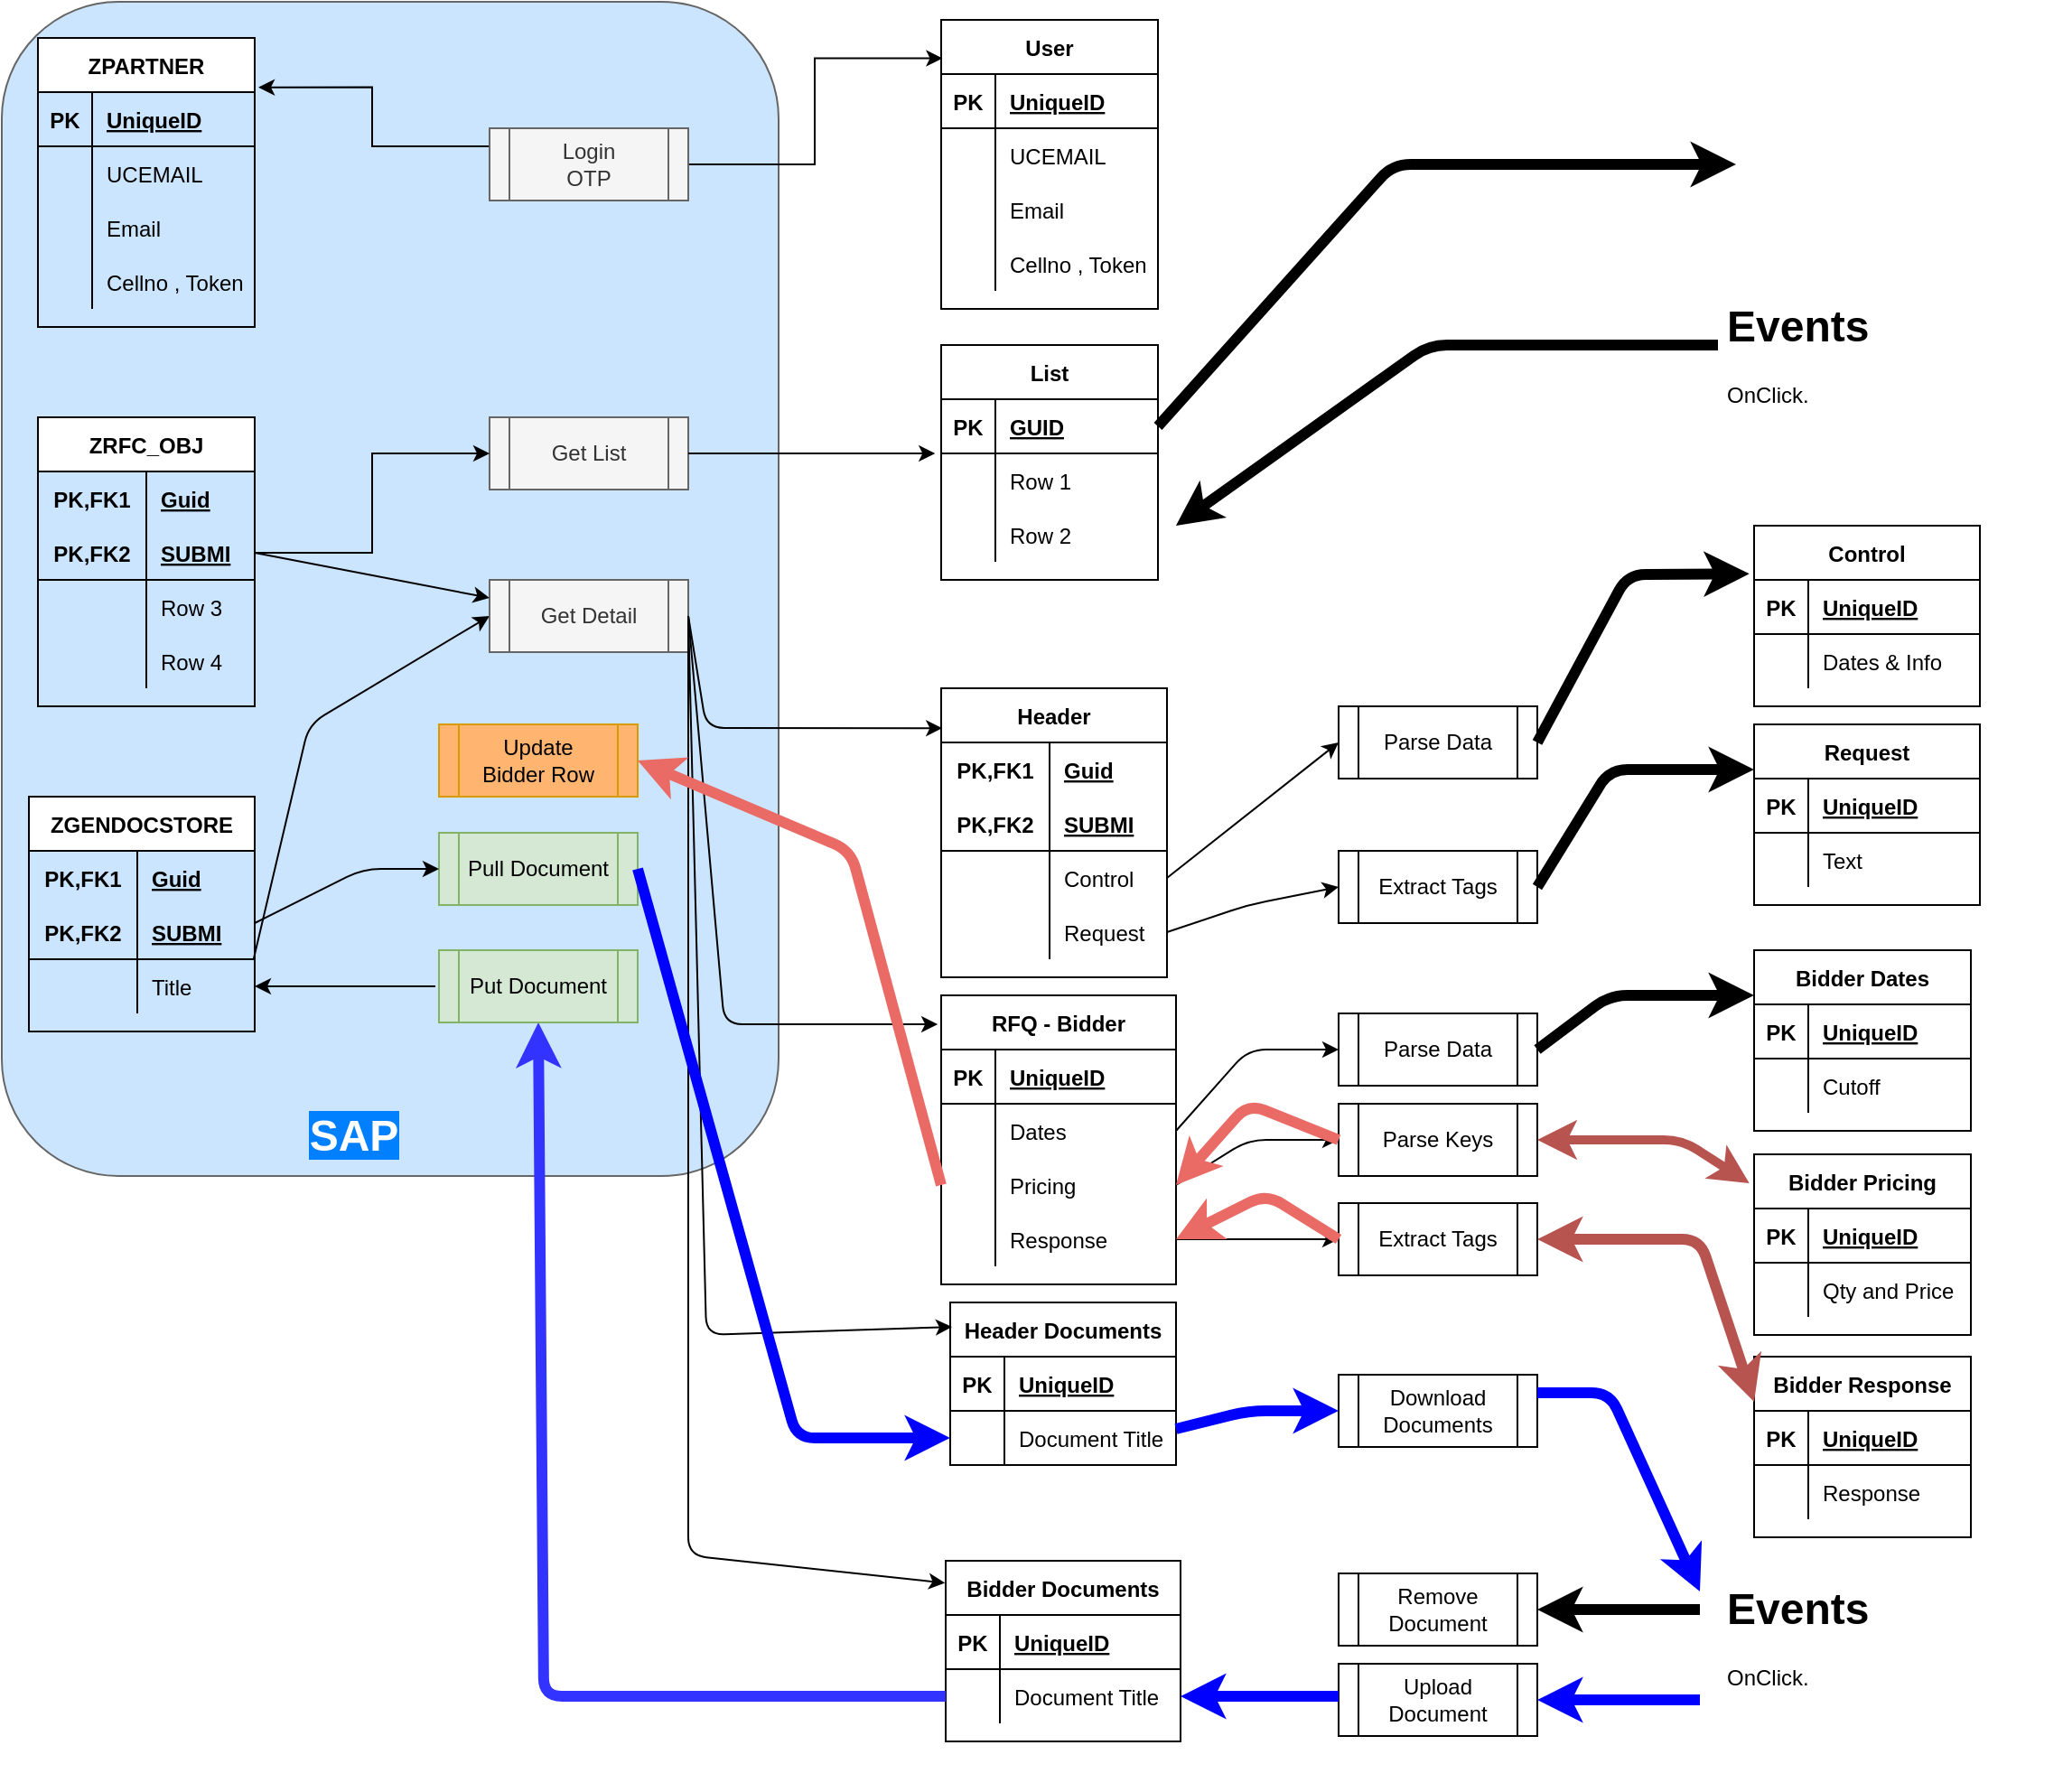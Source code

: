 <mxfile version="13.9.9" type="device" pages="6"><diagram id="HSmzr9pASICeshgOBimw" name="Web Data Flows and Stored"><mxGraphModel dx="868" dy="510" grid="1" gridSize="10" guides="1" tooltips="1" connect="1" arrows="1" fold="1" page="1" pageScale="1" pageWidth="1654" pageHeight="1169" math="0" shadow="0"><root><mxCell id="0"/><mxCell id="1" parent="0"/><mxCell id="TPcEasm3UpU1RtVcCLzL-1" value="" style="rounded=1;whiteSpace=wrap;html=1;strokeColor=#666666;fontColor=#333333;fillColor=#CCE5FF;" parent="1" vertex="1"><mxGeometry x="10" y="10" width="430" height="650" as="geometry"/></mxCell><mxCell id="I2XVSRG3A6I2tK8ANJRA-66" value="Bidder Documents" style="shape=table;startSize=30;container=1;collapsible=1;childLayout=tableLayout;fixedRows=1;rowLines=0;fontStyle=1;align=center;resizeLast=1;" parent="1" vertex="1"><mxGeometry x="532.5" y="873" width="130" height="100" as="geometry"/></mxCell><mxCell id="I2XVSRG3A6I2tK8ANJRA-67" value="" style="shape=partialRectangle;collapsible=0;dropTarget=0;pointerEvents=0;fillColor=none;top=0;left=0;bottom=1;right=0;points=[[0,0.5],[1,0.5]];portConstraint=eastwest;" parent="I2XVSRG3A6I2tK8ANJRA-66" vertex="1"><mxGeometry y="30" width="130" height="30" as="geometry"/></mxCell><mxCell id="I2XVSRG3A6I2tK8ANJRA-68" value="PK" style="shape=partialRectangle;connectable=0;fillColor=none;top=0;left=0;bottom=0;right=0;fontStyle=1;overflow=hidden;" parent="I2XVSRG3A6I2tK8ANJRA-67" vertex="1"><mxGeometry width="30" height="30" as="geometry"/></mxCell><mxCell id="I2XVSRG3A6I2tK8ANJRA-69" value="UniqueID" style="shape=partialRectangle;connectable=0;fillColor=none;top=0;left=0;bottom=0;right=0;align=left;spacingLeft=6;fontStyle=5;overflow=hidden;" parent="I2XVSRG3A6I2tK8ANJRA-67" vertex="1"><mxGeometry x="30" width="100" height="30" as="geometry"/></mxCell><mxCell id="I2XVSRG3A6I2tK8ANJRA-70" value="" style="shape=partialRectangle;collapsible=0;dropTarget=0;pointerEvents=0;fillColor=none;top=0;left=0;bottom=0;right=0;points=[[0,0.5],[1,0.5]];portConstraint=eastwest;" parent="I2XVSRG3A6I2tK8ANJRA-66" vertex="1"><mxGeometry y="60" width="130" height="30" as="geometry"/></mxCell><mxCell id="I2XVSRG3A6I2tK8ANJRA-71" value="" style="shape=partialRectangle;connectable=0;fillColor=none;top=0;left=0;bottom=0;right=0;editable=1;overflow=hidden;" parent="I2XVSRG3A6I2tK8ANJRA-70" vertex="1"><mxGeometry width="30" height="30" as="geometry"/></mxCell><mxCell id="I2XVSRG3A6I2tK8ANJRA-72" value="Document Title" style="shape=partialRectangle;connectable=0;fillColor=none;top=0;left=0;bottom=0;right=0;align=left;spacingLeft=6;overflow=hidden;" parent="I2XVSRG3A6I2tK8ANJRA-70" vertex="1"><mxGeometry x="30" width="100" height="30" as="geometry"/></mxCell><mxCell id="I2XVSRG3A6I2tK8ANJRA-40" value="Bidder Dates" style="shape=table;startSize=30;container=1;collapsible=1;childLayout=tableLayout;fixedRows=1;rowLines=0;fontStyle=1;align=center;resizeLast=1;" parent="1" vertex="1"><mxGeometry x="980" y="535" width="120" height="100" as="geometry"/></mxCell><mxCell id="I2XVSRG3A6I2tK8ANJRA-41" value="" style="shape=partialRectangle;collapsible=0;dropTarget=0;pointerEvents=0;fillColor=none;top=0;left=0;bottom=1;right=0;points=[[0,0.5],[1,0.5]];portConstraint=eastwest;" parent="I2XVSRG3A6I2tK8ANJRA-40" vertex="1"><mxGeometry y="30" width="120" height="30" as="geometry"/></mxCell><mxCell id="I2XVSRG3A6I2tK8ANJRA-42" value="PK" style="shape=partialRectangle;connectable=0;fillColor=none;top=0;left=0;bottom=0;right=0;fontStyle=1;overflow=hidden;" parent="I2XVSRG3A6I2tK8ANJRA-41" vertex="1"><mxGeometry width="30" height="30" as="geometry"/></mxCell><mxCell id="I2XVSRG3A6I2tK8ANJRA-43" value="UniqueID" style="shape=partialRectangle;connectable=0;fillColor=none;top=0;left=0;bottom=0;right=0;align=left;spacingLeft=6;fontStyle=5;overflow=hidden;" parent="I2XVSRG3A6I2tK8ANJRA-41" vertex="1"><mxGeometry x="30" width="90" height="30" as="geometry"/></mxCell><mxCell id="I2XVSRG3A6I2tK8ANJRA-44" value="" style="shape=partialRectangle;collapsible=0;dropTarget=0;pointerEvents=0;fillColor=none;top=0;left=0;bottom=0;right=0;points=[[0,0.5],[1,0.5]];portConstraint=eastwest;" parent="I2XVSRG3A6I2tK8ANJRA-40" vertex="1"><mxGeometry y="60" width="120" height="30" as="geometry"/></mxCell><mxCell id="I2XVSRG3A6I2tK8ANJRA-45" value="" style="shape=partialRectangle;connectable=0;fillColor=none;top=0;left=0;bottom=0;right=0;editable=1;overflow=hidden;" parent="I2XVSRG3A6I2tK8ANJRA-44" vertex="1"><mxGeometry width="30" height="30" as="geometry"/></mxCell><mxCell id="I2XVSRG3A6I2tK8ANJRA-46" value="Cutoff" style="shape=partialRectangle;connectable=0;fillColor=none;top=0;left=0;bottom=0;right=0;align=left;spacingLeft=6;overflow=hidden;" parent="I2XVSRG3A6I2tK8ANJRA-44" vertex="1"><mxGeometry x="30" width="90" height="30" as="geometry"/></mxCell><mxCell id="I2XVSRG3A6I2tK8ANJRA-14" value="RFQ - Bidder" style="shape=table;startSize=30;container=1;collapsible=1;childLayout=tableLayout;fixedRows=1;rowLines=0;fontStyle=1;align=center;resizeLast=1;" parent="1" vertex="1"><mxGeometry x="530" y="560" width="130" height="160" as="geometry"/></mxCell><mxCell id="I2XVSRG3A6I2tK8ANJRA-15" value="" style="shape=partialRectangle;collapsible=0;dropTarget=0;pointerEvents=0;fillColor=none;top=0;left=0;bottom=1;right=0;points=[[0,0.5],[1,0.5]];portConstraint=eastwest;" parent="I2XVSRG3A6I2tK8ANJRA-14" vertex="1"><mxGeometry y="30" width="130" height="30" as="geometry"/></mxCell><mxCell id="I2XVSRG3A6I2tK8ANJRA-16" value="PK" style="shape=partialRectangle;connectable=0;fillColor=none;top=0;left=0;bottom=0;right=0;fontStyle=1;overflow=hidden;" parent="I2XVSRG3A6I2tK8ANJRA-15" vertex="1"><mxGeometry width="30" height="30" as="geometry"/></mxCell><mxCell id="I2XVSRG3A6I2tK8ANJRA-17" value="UniqueID" style="shape=partialRectangle;connectable=0;fillColor=none;top=0;left=0;bottom=0;right=0;align=left;spacingLeft=6;fontStyle=5;overflow=hidden;" parent="I2XVSRG3A6I2tK8ANJRA-15" vertex="1"><mxGeometry x="30" width="100" height="30" as="geometry"/></mxCell><mxCell id="I2XVSRG3A6I2tK8ANJRA-18" value="" style="shape=partialRectangle;collapsible=0;dropTarget=0;pointerEvents=0;fillColor=none;top=0;left=0;bottom=0;right=0;points=[[0,0.5],[1,0.5]];portConstraint=eastwest;" parent="I2XVSRG3A6I2tK8ANJRA-14" vertex="1"><mxGeometry y="60" width="130" height="30" as="geometry"/></mxCell><mxCell id="I2XVSRG3A6I2tK8ANJRA-19" value="" style="shape=partialRectangle;connectable=0;fillColor=none;top=0;left=0;bottom=0;right=0;editable=1;overflow=hidden;" parent="I2XVSRG3A6I2tK8ANJRA-18" vertex="1"><mxGeometry width="30" height="30" as="geometry"/></mxCell><mxCell id="I2XVSRG3A6I2tK8ANJRA-20" value="Dates" style="shape=partialRectangle;connectable=0;fillColor=none;top=0;left=0;bottom=0;right=0;align=left;spacingLeft=6;overflow=hidden;" parent="I2XVSRG3A6I2tK8ANJRA-18" vertex="1"><mxGeometry x="30" width="100" height="30" as="geometry"/></mxCell><mxCell id="I2XVSRG3A6I2tK8ANJRA-21" value="" style="shape=partialRectangle;collapsible=0;dropTarget=0;pointerEvents=0;fillColor=none;top=0;left=0;bottom=0;right=0;points=[[0,0.5],[1,0.5]];portConstraint=eastwest;" parent="I2XVSRG3A6I2tK8ANJRA-14" vertex="1"><mxGeometry y="90" width="130" height="30" as="geometry"/></mxCell><mxCell id="I2XVSRG3A6I2tK8ANJRA-22" value="" style="shape=partialRectangle;connectable=0;fillColor=none;top=0;left=0;bottom=0;right=0;editable=1;overflow=hidden;" parent="I2XVSRG3A6I2tK8ANJRA-21" vertex="1"><mxGeometry width="30" height="30" as="geometry"/></mxCell><mxCell id="I2XVSRG3A6I2tK8ANJRA-23" value="Pricing" style="shape=partialRectangle;connectable=0;fillColor=none;top=0;left=0;bottom=0;right=0;align=left;spacingLeft=6;overflow=hidden;" parent="I2XVSRG3A6I2tK8ANJRA-21" vertex="1"><mxGeometry x="30" width="100" height="30" as="geometry"/></mxCell><mxCell id="I2XVSRG3A6I2tK8ANJRA-24" value="" style="shape=partialRectangle;collapsible=0;dropTarget=0;pointerEvents=0;fillColor=none;top=0;left=0;bottom=0;right=0;points=[[0,0.5],[1,0.5]];portConstraint=eastwest;" parent="I2XVSRG3A6I2tK8ANJRA-14" vertex="1"><mxGeometry y="120" width="130" height="30" as="geometry"/></mxCell><mxCell id="I2XVSRG3A6I2tK8ANJRA-25" value="" style="shape=partialRectangle;connectable=0;fillColor=none;top=0;left=0;bottom=0;right=0;editable=1;overflow=hidden;" parent="I2XVSRG3A6I2tK8ANJRA-24" vertex="1"><mxGeometry width="30" height="30" as="geometry"/></mxCell><mxCell id="I2XVSRG3A6I2tK8ANJRA-26" value="Response" style="shape=partialRectangle;connectable=0;fillColor=none;top=0;left=0;bottom=0;right=0;align=left;spacingLeft=6;overflow=hidden;" parent="I2XVSRG3A6I2tK8ANJRA-24" vertex="1"><mxGeometry x="30" width="100" height="30" as="geometry"/></mxCell><mxCell id="I2XVSRG3A6I2tK8ANJRA-27" value="Control" style="shape=table;startSize=30;container=1;collapsible=1;childLayout=tableLayout;fixedRows=1;rowLines=0;fontStyle=1;align=center;resizeLast=1;" parent="1" vertex="1"><mxGeometry x="980" y="300" width="125" height="100" as="geometry"/></mxCell><mxCell id="I2XVSRG3A6I2tK8ANJRA-28" value="" style="shape=partialRectangle;collapsible=0;dropTarget=0;pointerEvents=0;fillColor=none;top=0;left=0;bottom=1;right=0;points=[[0,0.5],[1,0.5]];portConstraint=eastwest;" parent="I2XVSRG3A6I2tK8ANJRA-27" vertex="1"><mxGeometry y="30" width="125" height="30" as="geometry"/></mxCell><mxCell id="I2XVSRG3A6I2tK8ANJRA-29" value="PK" style="shape=partialRectangle;connectable=0;fillColor=none;top=0;left=0;bottom=0;right=0;fontStyle=1;overflow=hidden;" parent="I2XVSRG3A6I2tK8ANJRA-28" vertex="1"><mxGeometry width="30" height="30" as="geometry"/></mxCell><mxCell id="I2XVSRG3A6I2tK8ANJRA-30" value="UniqueID" style="shape=partialRectangle;connectable=0;fillColor=none;top=0;left=0;bottom=0;right=0;align=left;spacingLeft=6;fontStyle=5;overflow=hidden;" parent="I2XVSRG3A6I2tK8ANJRA-28" vertex="1"><mxGeometry x="30" width="95" height="30" as="geometry"/></mxCell><mxCell id="I2XVSRG3A6I2tK8ANJRA-31" value="" style="shape=partialRectangle;collapsible=0;dropTarget=0;pointerEvents=0;fillColor=none;top=0;left=0;bottom=0;right=0;points=[[0,0.5],[1,0.5]];portConstraint=eastwest;" parent="I2XVSRG3A6I2tK8ANJRA-27" vertex="1"><mxGeometry y="60" width="125" height="30" as="geometry"/></mxCell><mxCell id="I2XVSRG3A6I2tK8ANJRA-32" value="" style="shape=partialRectangle;connectable=0;fillColor=none;top=0;left=0;bottom=0;right=0;editable=1;overflow=hidden;" parent="I2XVSRG3A6I2tK8ANJRA-31" vertex="1"><mxGeometry width="30" height="30" as="geometry"/></mxCell><mxCell id="I2XVSRG3A6I2tK8ANJRA-33" value="Dates &amp; Info" style="shape=partialRectangle;connectable=0;fillColor=none;top=0;left=0;bottom=0;right=0;align=left;spacingLeft=6;overflow=hidden;" parent="I2XVSRG3A6I2tK8ANJRA-31" vertex="1"><mxGeometry x="30" width="95" height="30" as="geometry"/></mxCell><mxCell id="I2XVSRG3A6I2tK8ANJRA-53" value="Header Documents" style="shape=table;startSize=30;container=1;collapsible=1;childLayout=tableLayout;fixedRows=1;rowLines=0;fontStyle=1;align=center;resizeLast=1;" parent="1" vertex="1"><mxGeometry x="535" y="730" width="125" height="90" as="geometry"/></mxCell><mxCell id="I2XVSRG3A6I2tK8ANJRA-54" value="" style="shape=partialRectangle;collapsible=0;dropTarget=0;pointerEvents=0;fillColor=none;top=0;left=0;bottom=1;right=0;points=[[0,0.5],[1,0.5]];portConstraint=eastwest;" parent="I2XVSRG3A6I2tK8ANJRA-53" vertex="1"><mxGeometry y="30" width="125" height="30" as="geometry"/></mxCell><mxCell id="I2XVSRG3A6I2tK8ANJRA-55" value="PK" style="shape=partialRectangle;connectable=0;fillColor=none;top=0;left=0;bottom=0;right=0;fontStyle=1;overflow=hidden;" parent="I2XVSRG3A6I2tK8ANJRA-54" vertex="1"><mxGeometry width="30" height="30" as="geometry"/></mxCell><mxCell id="I2XVSRG3A6I2tK8ANJRA-56" value="UniqueID" style="shape=partialRectangle;connectable=0;fillColor=none;top=0;left=0;bottom=0;right=0;align=left;spacingLeft=6;fontStyle=5;overflow=hidden;" parent="I2XVSRG3A6I2tK8ANJRA-54" vertex="1"><mxGeometry x="30" width="95" height="30" as="geometry"/></mxCell><mxCell id="I2XVSRG3A6I2tK8ANJRA-57" value="" style="shape=partialRectangle;collapsible=0;dropTarget=0;pointerEvents=0;fillColor=none;top=0;left=0;bottom=0;right=0;points=[[0,0.5],[1,0.5]];portConstraint=eastwest;" parent="I2XVSRG3A6I2tK8ANJRA-53" vertex="1"><mxGeometry y="60" width="125" height="30" as="geometry"/></mxCell><mxCell id="I2XVSRG3A6I2tK8ANJRA-58" value="" style="shape=partialRectangle;connectable=0;fillColor=none;top=0;left=0;bottom=0;right=0;editable=1;overflow=hidden;" parent="I2XVSRG3A6I2tK8ANJRA-57" vertex="1"><mxGeometry width="30" height="30" as="geometry"/></mxCell><mxCell id="I2XVSRG3A6I2tK8ANJRA-59" value="Document Title" style="shape=partialRectangle;connectable=0;fillColor=none;top=0;left=0;bottom=0;right=0;align=left;spacingLeft=6;overflow=hidden;" parent="I2XVSRG3A6I2tK8ANJRA-57" vertex="1"><mxGeometry x="30" width="95" height="30" as="geometry"/></mxCell><mxCell id="I2XVSRG3A6I2tK8ANJRA-92" value="Bidder Pricing" style="shape=table;startSize=30;container=1;collapsible=1;childLayout=tableLayout;fixedRows=1;rowLines=0;fontStyle=1;align=center;resizeLast=1;" parent="1" vertex="1"><mxGeometry x="980" y="648" width="120" height="100" as="geometry"/></mxCell><mxCell id="I2XVSRG3A6I2tK8ANJRA-93" value="" style="shape=partialRectangle;collapsible=0;dropTarget=0;pointerEvents=0;fillColor=none;top=0;left=0;bottom=1;right=0;points=[[0,0.5],[1,0.5]];portConstraint=eastwest;" parent="I2XVSRG3A6I2tK8ANJRA-92" vertex="1"><mxGeometry y="30" width="120" height="30" as="geometry"/></mxCell><mxCell id="I2XVSRG3A6I2tK8ANJRA-94" value="PK" style="shape=partialRectangle;connectable=0;fillColor=none;top=0;left=0;bottom=0;right=0;fontStyle=1;overflow=hidden;" parent="I2XVSRG3A6I2tK8ANJRA-93" vertex="1"><mxGeometry width="30" height="30" as="geometry"/></mxCell><mxCell id="I2XVSRG3A6I2tK8ANJRA-95" value="UniqueID" style="shape=partialRectangle;connectable=0;fillColor=none;top=0;left=0;bottom=0;right=0;align=left;spacingLeft=6;fontStyle=5;overflow=hidden;" parent="I2XVSRG3A6I2tK8ANJRA-93" vertex="1"><mxGeometry x="30" width="90" height="30" as="geometry"/></mxCell><mxCell id="I2XVSRG3A6I2tK8ANJRA-96" value="" style="shape=partialRectangle;collapsible=0;dropTarget=0;pointerEvents=0;fillColor=none;top=0;left=0;bottom=0;right=0;points=[[0,0.5],[1,0.5]];portConstraint=eastwest;" parent="I2XVSRG3A6I2tK8ANJRA-92" vertex="1"><mxGeometry y="60" width="120" height="30" as="geometry"/></mxCell><mxCell id="I2XVSRG3A6I2tK8ANJRA-97" value="" style="shape=partialRectangle;connectable=0;fillColor=none;top=0;left=0;bottom=0;right=0;editable=1;overflow=hidden;" parent="I2XVSRG3A6I2tK8ANJRA-96" vertex="1"><mxGeometry width="30" height="30" as="geometry"/></mxCell><mxCell id="I2XVSRG3A6I2tK8ANJRA-98" value="Qty and Price" style="shape=partialRectangle;connectable=0;fillColor=none;top=0;left=0;bottom=0;right=0;align=left;spacingLeft=6;overflow=hidden;" parent="I2XVSRG3A6I2tK8ANJRA-96" vertex="1"><mxGeometry x="30" width="90" height="30" as="geometry"/></mxCell><mxCell id="Mu0BIuMcgKPnkLHtp-qk-1" value="Header" style="shape=table;startSize=30;container=1;collapsible=1;childLayout=tableLayout;fixedRows=1;rowLines=0;fontStyle=1;align=center;resizeLast=1;" parent="1" vertex="1"><mxGeometry x="530" y="390" width="125" height="160" as="geometry"/></mxCell><mxCell id="Mu0BIuMcgKPnkLHtp-qk-2" value="" style="shape=partialRectangle;collapsible=0;dropTarget=0;pointerEvents=0;fillColor=none;top=0;left=0;bottom=0;right=0;points=[[0,0.5],[1,0.5]];portConstraint=eastwest;" parent="Mu0BIuMcgKPnkLHtp-qk-1" vertex="1"><mxGeometry y="30" width="125" height="30" as="geometry"/></mxCell><mxCell id="Mu0BIuMcgKPnkLHtp-qk-3" value="PK,FK1" style="shape=partialRectangle;connectable=0;fillColor=none;top=0;left=0;bottom=0;right=0;fontStyle=1;overflow=hidden;" parent="Mu0BIuMcgKPnkLHtp-qk-2" vertex="1"><mxGeometry width="60" height="30" as="geometry"/></mxCell><mxCell id="Mu0BIuMcgKPnkLHtp-qk-4" value="Guid" style="shape=partialRectangle;connectable=0;fillColor=none;top=0;left=0;bottom=0;right=0;align=left;spacingLeft=6;fontStyle=5;overflow=hidden;" parent="Mu0BIuMcgKPnkLHtp-qk-2" vertex="1"><mxGeometry x="60" width="65" height="30" as="geometry"/></mxCell><mxCell id="Mu0BIuMcgKPnkLHtp-qk-5" value="" style="shape=partialRectangle;collapsible=0;dropTarget=0;pointerEvents=0;fillColor=none;top=0;left=0;bottom=1;right=0;points=[[0,0.5],[1,0.5]];portConstraint=eastwest;" parent="Mu0BIuMcgKPnkLHtp-qk-1" vertex="1"><mxGeometry y="60" width="125" height="30" as="geometry"/></mxCell><mxCell id="Mu0BIuMcgKPnkLHtp-qk-6" value="PK,FK2" style="shape=partialRectangle;connectable=0;fillColor=none;top=0;left=0;bottom=0;right=0;fontStyle=1;overflow=hidden;" parent="Mu0BIuMcgKPnkLHtp-qk-5" vertex="1"><mxGeometry width="60" height="30" as="geometry"/></mxCell><mxCell id="Mu0BIuMcgKPnkLHtp-qk-7" value="SUBMI" style="shape=partialRectangle;connectable=0;fillColor=none;top=0;left=0;bottom=0;right=0;align=left;spacingLeft=6;fontStyle=5;overflow=hidden;" parent="Mu0BIuMcgKPnkLHtp-qk-5" vertex="1"><mxGeometry x="60" width="65" height="30" as="geometry"/></mxCell><mxCell id="Mu0BIuMcgKPnkLHtp-qk-8" value="" style="shape=partialRectangle;collapsible=0;dropTarget=0;pointerEvents=0;fillColor=none;top=0;left=0;bottom=0;right=0;points=[[0,0.5],[1,0.5]];portConstraint=eastwest;" parent="Mu0BIuMcgKPnkLHtp-qk-1" vertex="1"><mxGeometry y="90" width="125" height="30" as="geometry"/></mxCell><mxCell id="Mu0BIuMcgKPnkLHtp-qk-9" value="" style="shape=partialRectangle;connectable=0;fillColor=none;top=0;left=0;bottom=0;right=0;editable=1;overflow=hidden;" parent="Mu0BIuMcgKPnkLHtp-qk-8" vertex="1"><mxGeometry width="60" height="30" as="geometry"/></mxCell><mxCell id="Mu0BIuMcgKPnkLHtp-qk-10" value="Control" style="shape=partialRectangle;connectable=0;fillColor=none;top=0;left=0;bottom=0;right=0;align=left;spacingLeft=6;overflow=hidden;" parent="Mu0BIuMcgKPnkLHtp-qk-8" vertex="1"><mxGeometry x="60" width="65" height="30" as="geometry"/></mxCell><mxCell id="Mu0BIuMcgKPnkLHtp-qk-11" value="" style="shape=partialRectangle;collapsible=0;dropTarget=0;pointerEvents=0;fillColor=none;top=0;left=0;bottom=0;right=0;points=[[0,0.5],[1,0.5]];portConstraint=eastwest;" parent="Mu0BIuMcgKPnkLHtp-qk-1" vertex="1"><mxGeometry y="120" width="125" height="30" as="geometry"/></mxCell><mxCell id="Mu0BIuMcgKPnkLHtp-qk-12" value="" style="shape=partialRectangle;connectable=0;fillColor=none;top=0;left=0;bottom=0;right=0;editable=1;overflow=hidden;" parent="Mu0BIuMcgKPnkLHtp-qk-11" vertex="1"><mxGeometry width="60" height="30" as="geometry"/></mxCell><mxCell id="Mu0BIuMcgKPnkLHtp-qk-13" value="Request" style="shape=partialRectangle;connectable=0;fillColor=none;top=0;left=0;bottom=0;right=0;align=left;spacingLeft=6;overflow=hidden;" parent="Mu0BIuMcgKPnkLHtp-qk-11" vertex="1"><mxGeometry x="60" width="65" height="30" as="geometry"/></mxCell><mxCell id="Mu0BIuMcgKPnkLHtp-qk-14" value="List" style="shape=table;startSize=30;container=1;collapsible=1;childLayout=tableLayout;fixedRows=1;rowLines=0;fontStyle=1;align=center;resizeLast=1;" parent="1" vertex="1"><mxGeometry x="530" y="200" width="120" height="130" as="geometry"/></mxCell><mxCell id="Mu0BIuMcgKPnkLHtp-qk-15" value="" style="shape=partialRectangle;collapsible=0;dropTarget=0;pointerEvents=0;fillColor=none;top=0;left=0;bottom=1;right=0;points=[[0,0.5],[1,0.5]];portConstraint=eastwest;" parent="Mu0BIuMcgKPnkLHtp-qk-14" vertex="1"><mxGeometry y="30" width="120" height="30" as="geometry"/></mxCell><mxCell id="Mu0BIuMcgKPnkLHtp-qk-16" value="PK" style="shape=partialRectangle;connectable=0;fillColor=none;top=0;left=0;bottom=0;right=0;fontStyle=1;overflow=hidden;" parent="Mu0BIuMcgKPnkLHtp-qk-15" vertex="1"><mxGeometry width="30" height="30" as="geometry"/></mxCell><mxCell id="Mu0BIuMcgKPnkLHtp-qk-17" value="GUID" style="shape=partialRectangle;connectable=0;fillColor=none;top=0;left=0;bottom=0;right=0;align=left;spacingLeft=6;fontStyle=5;overflow=hidden;" parent="Mu0BIuMcgKPnkLHtp-qk-15" vertex="1"><mxGeometry x="30" width="90" height="30" as="geometry"/></mxCell><mxCell id="Mu0BIuMcgKPnkLHtp-qk-18" value="" style="shape=partialRectangle;collapsible=0;dropTarget=0;pointerEvents=0;fillColor=none;top=0;left=0;bottom=0;right=0;points=[[0,0.5],[1,0.5]];portConstraint=eastwest;" parent="Mu0BIuMcgKPnkLHtp-qk-14" vertex="1"><mxGeometry y="60" width="120" height="30" as="geometry"/></mxCell><mxCell id="Mu0BIuMcgKPnkLHtp-qk-19" value="" style="shape=partialRectangle;connectable=0;fillColor=none;top=0;left=0;bottom=0;right=0;editable=1;overflow=hidden;" parent="Mu0BIuMcgKPnkLHtp-qk-18" vertex="1"><mxGeometry width="30" height="30" as="geometry"/></mxCell><mxCell id="Mu0BIuMcgKPnkLHtp-qk-20" value="Row 1" style="shape=partialRectangle;connectable=0;fillColor=none;top=0;left=0;bottom=0;right=0;align=left;spacingLeft=6;overflow=hidden;" parent="Mu0BIuMcgKPnkLHtp-qk-18" vertex="1"><mxGeometry x="30" width="90" height="30" as="geometry"/></mxCell><mxCell id="Mu0BIuMcgKPnkLHtp-qk-21" value="" style="shape=partialRectangle;collapsible=0;dropTarget=0;pointerEvents=0;fillColor=none;top=0;left=0;bottom=0;right=0;points=[[0,0.5],[1,0.5]];portConstraint=eastwest;" parent="Mu0BIuMcgKPnkLHtp-qk-14" vertex="1"><mxGeometry y="90" width="120" height="30" as="geometry"/></mxCell><mxCell id="Mu0BIuMcgKPnkLHtp-qk-22" value="" style="shape=partialRectangle;connectable=0;fillColor=none;top=0;left=0;bottom=0;right=0;editable=1;overflow=hidden;" parent="Mu0BIuMcgKPnkLHtp-qk-21" vertex="1"><mxGeometry width="30" height="30" as="geometry"/></mxCell><mxCell id="Mu0BIuMcgKPnkLHtp-qk-23" value="Row 2" style="shape=partialRectangle;connectable=0;fillColor=none;top=0;left=0;bottom=0;right=0;align=left;spacingLeft=6;overflow=hidden;" parent="Mu0BIuMcgKPnkLHtp-qk-21" vertex="1"><mxGeometry x="30" width="90" height="30" as="geometry"/></mxCell><mxCell id="Mu0BIuMcgKPnkLHtp-qk-27" value="User" style="shape=table;startSize=30;container=1;collapsible=1;childLayout=tableLayout;fixedRows=1;rowLines=0;fontStyle=1;align=center;resizeLast=1;" parent="1" vertex="1"><mxGeometry x="530" y="20" width="120" height="160" as="geometry"/></mxCell><mxCell id="Mu0BIuMcgKPnkLHtp-qk-28" value="" style="shape=partialRectangle;collapsible=0;dropTarget=0;pointerEvents=0;fillColor=none;top=0;left=0;bottom=1;right=0;points=[[0,0.5],[1,0.5]];portConstraint=eastwest;" parent="Mu0BIuMcgKPnkLHtp-qk-27" vertex="1"><mxGeometry y="30" width="120" height="30" as="geometry"/></mxCell><mxCell id="Mu0BIuMcgKPnkLHtp-qk-29" value="PK" style="shape=partialRectangle;connectable=0;fillColor=none;top=0;left=0;bottom=0;right=0;fontStyle=1;overflow=hidden;" parent="Mu0BIuMcgKPnkLHtp-qk-28" vertex="1"><mxGeometry width="30" height="30" as="geometry"/></mxCell><mxCell id="Mu0BIuMcgKPnkLHtp-qk-30" value="UniqueID" style="shape=partialRectangle;connectable=0;fillColor=none;top=0;left=0;bottom=0;right=0;align=left;spacingLeft=6;fontStyle=5;overflow=hidden;" parent="Mu0BIuMcgKPnkLHtp-qk-28" vertex="1"><mxGeometry x="30" width="90" height="30" as="geometry"/></mxCell><mxCell id="Mu0BIuMcgKPnkLHtp-qk-31" value="" style="shape=partialRectangle;collapsible=0;dropTarget=0;pointerEvents=0;fillColor=none;top=0;left=0;bottom=0;right=0;points=[[0,0.5],[1,0.5]];portConstraint=eastwest;" parent="Mu0BIuMcgKPnkLHtp-qk-27" vertex="1"><mxGeometry y="60" width="120" height="30" as="geometry"/></mxCell><mxCell id="Mu0BIuMcgKPnkLHtp-qk-32" value="" style="shape=partialRectangle;connectable=0;fillColor=none;top=0;left=0;bottom=0;right=0;editable=1;overflow=hidden;" parent="Mu0BIuMcgKPnkLHtp-qk-31" vertex="1"><mxGeometry width="30" height="30" as="geometry"/></mxCell><mxCell id="Mu0BIuMcgKPnkLHtp-qk-33" value="UCEMAIL" style="shape=partialRectangle;connectable=0;fillColor=none;top=0;left=0;bottom=0;right=0;align=left;spacingLeft=6;overflow=hidden;" parent="Mu0BIuMcgKPnkLHtp-qk-31" vertex="1"><mxGeometry x="30" width="90" height="30" as="geometry"/></mxCell><mxCell id="Mu0BIuMcgKPnkLHtp-qk-34" value="" style="shape=partialRectangle;collapsible=0;dropTarget=0;pointerEvents=0;fillColor=none;top=0;left=0;bottom=0;right=0;points=[[0,0.5],[1,0.5]];portConstraint=eastwest;" parent="Mu0BIuMcgKPnkLHtp-qk-27" vertex="1"><mxGeometry y="90" width="120" height="30" as="geometry"/></mxCell><mxCell id="Mu0BIuMcgKPnkLHtp-qk-35" value="" style="shape=partialRectangle;connectable=0;fillColor=none;top=0;left=0;bottom=0;right=0;editable=1;overflow=hidden;" parent="Mu0BIuMcgKPnkLHtp-qk-34" vertex="1"><mxGeometry width="30" height="30" as="geometry"/></mxCell><mxCell id="Mu0BIuMcgKPnkLHtp-qk-36" value="Email" style="shape=partialRectangle;connectable=0;fillColor=none;top=0;left=0;bottom=0;right=0;align=left;spacingLeft=6;overflow=hidden;" parent="Mu0BIuMcgKPnkLHtp-qk-34" vertex="1"><mxGeometry x="30" width="90" height="30" as="geometry"/></mxCell><mxCell id="Mu0BIuMcgKPnkLHtp-qk-37" value="" style="shape=partialRectangle;collapsible=0;dropTarget=0;pointerEvents=0;fillColor=none;top=0;left=0;bottom=0;right=0;points=[[0,0.5],[1,0.5]];portConstraint=eastwest;" parent="Mu0BIuMcgKPnkLHtp-qk-27" vertex="1"><mxGeometry y="120" width="120" height="30" as="geometry"/></mxCell><mxCell id="Mu0BIuMcgKPnkLHtp-qk-38" value="" style="shape=partialRectangle;connectable=0;fillColor=none;top=0;left=0;bottom=0;right=0;editable=1;overflow=hidden;" parent="Mu0BIuMcgKPnkLHtp-qk-37" vertex="1"><mxGeometry width="30" height="30" as="geometry"/></mxCell><mxCell id="Mu0BIuMcgKPnkLHtp-qk-39" value="Cellno , Token " style="shape=partialRectangle;connectable=0;fillColor=none;top=0;left=0;bottom=0;right=0;align=left;spacingLeft=6;overflow=hidden;" parent="Mu0BIuMcgKPnkLHtp-qk-37" vertex="1"><mxGeometry x="30" width="90" height="30" as="geometry"/></mxCell><mxCell id="Mu0BIuMcgKPnkLHtp-qk-40" value="ZRFC_OBJ" style="shape=table;startSize=30;container=1;collapsible=1;childLayout=tableLayout;fixedRows=1;rowLines=0;fontStyle=1;align=center;resizeLast=1;" parent="1" vertex="1"><mxGeometry x="30" y="240" width="120" height="160" as="geometry"/></mxCell><mxCell id="Mu0BIuMcgKPnkLHtp-qk-41" value="" style="shape=partialRectangle;collapsible=0;dropTarget=0;pointerEvents=0;fillColor=none;top=0;left=0;bottom=0;right=0;points=[[0,0.5],[1,0.5]];portConstraint=eastwest;" parent="Mu0BIuMcgKPnkLHtp-qk-40" vertex="1"><mxGeometry y="30" width="120" height="30" as="geometry"/></mxCell><mxCell id="Mu0BIuMcgKPnkLHtp-qk-42" value="PK,FK1" style="shape=partialRectangle;connectable=0;fillColor=none;top=0;left=0;bottom=0;right=0;fontStyle=1;overflow=hidden;" parent="Mu0BIuMcgKPnkLHtp-qk-41" vertex="1"><mxGeometry width="60" height="30" as="geometry"/></mxCell><mxCell id="Mu0BIuMcgKPnkLHtp-qk-43" value="Guid" style="shape=partialRectangle;connectable=0;fillColor=none;top=0;left=0;bottom=0;right=0;align=left;spacingLeft=6;fontStyle=5;overflow=hidden;" parent="Mu0BIuMcgKPnkLHtp-qk-41" vertex="1"><mxGeometry x="60" width="60" height="30" as="geometry"/></mxCell><mxCell id="Mu0BIuMcgKPnkLHtp-qk-44" value="" style="shape=partialRectangle;collapsible=0;dropTarget=0;pointerEvents=0;fillColor=none;top=0;left=0;bottom=1;right=0;points=[[0,0.5],[1,0.5]];portConstraint=eastwest;" parent="Mu0BIuMcgKPnkLHtp-qk-40" vertex="1"><mxGeometry y="60" width="120" height="30" as="geometry"/></mxCell><mxCell id="Mu0BIuMcgKPnkLHtp-qk-45" value="PK,FK2" style="shape=partialRectangle;connectable=0;fillColor=none;top=0;left=0;bottom=0;right=0;fontStyle=1;overflow=hidden;" parent="Mu0BIuMcgKPnkLHtp-qk-44" vertex="1"><mxGeometry width="60" height="30" as="geometry"/></mxCell><mxCell id="Mu0BIuMcgKPnkLHtp-qk-46" value="SUBMI" style="shape=partialRectangle;connectable=0;fillColor=none;top=0;left=0;bottom=0;right=0;align=left;spacingLeft=6;fontStyle=5;overflow=hidden;" parent="Mu0BIuMcgKPnkLHtp-qk-44" vertex="1"><mxGeometry x="60" width="60" height="30" as="geometry"/></mxCell><mxCell id="Mu0BIuMcgKPnkLHtp-qk-47" value="" style="shape=partialRectangle;collapsible=0;dropTarget=0;pointerEvents=0;fillColor=none;top=0;left=0;bottom=0;right=0;points=[[0,0.5],[1,0.5]];portConstraint=eastwest;" parent="Mu0BIuMcgKPnkLHtp-qk-40" vertex="1"><mxGeometry y="90" width="120" height="30" as="geometry"/></mxCell><mxCell id="Mu0BIuMcgKPnkLHtp-qk-48" value="" style="shape=partialRectangle;connectable=0;fillColor=none;top=0;left=0;bottom=0;right=0;editable=1;overflow=hidden;" parent="Mu0BIuMcgKPnkLHtp-qk-47" vertex="1"><mxGeometry width="60" height="30" as="geometry"/></mxCell><mxCell id="Mu0BIuMcgKPnkLHtp-qk-49" value="Row 3" style="shape=partialRectangle;connectable=0;fillColor=none;top=0;left=0;bottom=0;right=0;align=left;spacingLeft=6;overflow=hidden;" parent="Mu0BIuMcgKPnkLHtp-qk-47" vertex="1"><mxGeometry x="60" width="60" height="30" as="geometry"/></mxCell><mxCell id="Mu0BIuMcgKPnkLHtp-qk-50" value="" style="shape=partialRectangle;collapsible=0;dropTarget=0;pointerEvents=0;fillColor=none;top=0;left=0;bottom=0;right=0;points=[[0,0.5],[1,0.5]];portConstraint=eastwest;" parent="Mu0BIuMcgKPnkLHtp-qk-40" vertex="1"><mxGeometry y="120" width="120" height="30" as="geometry"/></mxCell><mxCell id="Mu0BIuMcgKPnkLHtp-qk-51" value="" style="shape=partialRectangle;connectable=0;fillColor=none;top=0;left=0;bottom=0;right=0;editable=1;overflow=hidden;" parent="Mu0BIuMcgKPnkLHtp-qk-50" vertex="1"><mxGeometry width="60" height="30" as="geometry"/></mxCell><mxCell id="Mu0BIuMcgKPnkLHtp-qk-52" value="Row 4" style="shape=partialRectangle;connectable=0;fillColor=none;top=0;left=0;bottom=0;right=0;align=left;spacingLeft=6;overflow=hidden;" parent="Mu0BIuMcgKPnkLHtp-qk-50" vertex="1"><mxGeometry x="60" width="60" height="30" as="geometry"/></mxCell><mxCell id="Mu0BIuMcgKPnkLHtp-qk-66" value="ZPARTNER" style="shape=table;startSize=30;container=1;collapsible=1;childLayout=tableLayout;fixedRows=1;rowLines=0;fontStyle=1;align=center;resizeLast=1;" parent="1" vertex="1"><mxGeometry x="30" y="30" width="120" height="160" as="geometry"/></mxCell><mxCell id="Mu0BIuMcgKPnkLHtp-qk-67" value="" style="shape=partialRectangle;collapsible=0;dropTarget=0;pointerEvents=0;fillColor=none;top=0;left=0;bottom=1;right=0;points=[[0,0.5],[1,0.5]];portConstraint=eastwest;" parent="Mu0BIuMcgKPnkLHtp-qk-66" vertex="1"><mxGeometry y="30" width="120" height="30" as="geometry"/></mxCell><mxCell id="Mu0BIuMcgKPnkLHtp-qk-68" value="PK" style="shape=partialRectangle;connectable=0;fillColor=none;top=0;left=0;bottom=0;right=0;fontStyle=1;overflow=hidden;" parent="Mu0BIuMcgKPnkLHtp-qk-67" vertex="1"><mxGeometry width="30" height="30" as="geometry"/></mxCell><mxCell id="Mu0BIuMcgKPnkLHtp-qk-69" value="UniqueID" style="shape=partialRectangle;connectable=0;fillColor=none;top=0;left=0;bottom=0;right=0;align=left;spacingLeft=6;fontStyle=5;overflow=hidden;" parent="Mu0BIuMcgKPnkLHtp-qk-67" vertex="1"><mxGeometry x="30" width="90" height="30" as="geometry"/></mxCell><mxCell id="Mu0BIuMcgKPnkLHtp-qk-70" value="" style="shape=partialRectangle;collapsible=0;dropTarget=0;pointerEvents=0;fillColor=none;top=0;left=0;bottom=0;right=0;points=[[0,0.5],[1,0.5]];portConstraint=eastwest;" parent="Mu0BIuMcgKPnkLHtp-qk-66" vertex="1"><mxGeometry y="60" width="120" height="30" as="geometry"/></mxCell><mxCell id="Mu0BIuMcgKPnkLHtp-qk-71" value="" style="shape=partialRectangle;connectable=0;fillColor=none;top=0;left=0;bottom=0;right=0;editable=1;overflow=hidden;" parent="Mu0BIuMcgKPnkLHtp-qk-70" vertex="1"><mxGeometry width="30" height="30" as="geometry"/></mxCell><mxCell id="Mu0BIuMcgKPnkLHtp-qk-72" value="UCEMAIL" style="shape=partialRectangle;connectable=0;fillColor=none;top=0;left=0;bottom=0;right=0;align=left;spacingLeft=6;overflow=hidden;" parent="Mu0BIuMcgKPnkLHtp-qk-70" vertex="1"><mxGeometry x="30" width="90" height="30" as="geometry"/></mxCell><mxCell id="Mu0BIuMcgKPnkLHtp-qk-73" value="" style="shape=partialRectangle;collapsible=0;dropTarget=0;pointerEvents=0;fillColor=none;top=0;left=0;bottom=0;right=0;points=[[0,0.5],[1,0.5]];portConstraint=eastwest;" parent="Mu0BIuMcgKPnkLHtp-qk-66" vertex="1"><mxGeometry y="90" width="120" height="30" as="geometry"/></mxCell><mxCell id="Mu0BIuMcgKPnkLHtp-qk-74" value="" style="shape=partialRectangle;connectable=0;fillColor=none;top=0;left=0;bottom=0;right=0;editable=1;overflow=hidden;" parent="Mu0BIuMcgKPnkLHtp-qk-73" vertex="1"><mxGeometry width="30" height="30" as="geometry"/></mxCell><mxCell id="Mu0BIuMcgKPnkLHtp-qk-75" value="Email" style="shape=partialRectangle;connectable=0;fillColor=none;top=0;left=0;bottom=0;right=0;align=left;spacingLeft=6;overflow=hidden;" parent="Mu0BIuMcgKPnkLHtp-qk-73" vertex="1"><mxGeometry x="30" width="90" height="30" as="geometry"/></mxCell><mxCell id="Mu0BIuMcgKPnkLHtp-qk-76" value="" style="shape=partialRectangle;collapsible=0;dropTarget=0;pointerEvents=0;fillColor=none;top=0;left=0;bottom=0;right=0;points=[[0,0.5],[1,0.5]];portConstraint=eastwest;" parent="Mu0BIuMcgKPnkLHtp-qk-66" vertex="1"><mxGeometry y="120" width="120" height="30" as="geometry"/></mxCell><mxCell id="Mu0BIuMcgKPnkLHtp-qk-77" value="" style="shape=partialRectangle;connectable=0;fillColor=none;top=0;left=0;bottom=0;right=0;editable=1;overflow=hidden;" parent="Mu0BIuMcgKPnkLHtp-qk-76" vertex="1"><mxGeometry width="30" height="30" as="geometry"/></mxCell><mxCell id="Mu0BIuMcgKPnkLHtp-qk-78" value="Cellno , Token " style="shape=partialRectangle;connectable=0;fillColor=none;top=0;left=0;bottom=0;right=0;align=left;spacingLeft=6;overflow=hidden;" parent="Mu0BIuMcgKPnkLHtp-qk-76" vertex="1"><mxGeometry x="30" width="90" height="30" as="geometry"/></mxCell><mxCell id="Mu0BIuMcgKPnkLHtp-qk-80" value="ZGENDOCSTORE" style="shape=table;startSize=30;container=1;collapsible=1;childLayout=tableLayout;fixedRows=1;rowLines=0;fontStyle=1;align=center;resizeLast=1;" parent="1" vertex="1"><mxGeometry x="25" y="450" width="125" height="130" as="geometry"/></mxCell><mxCell id="Mu0BIuMcgKPnkLHtp-qk-81" value="" style="shape=partialRectangle;collapsible=0;dropTarget=0;pointerEvents=0;fillColor=none;top=0;left=0;bottom=0;right=0;points=[[0,0.5],[1,0.5]];portConstraint=eastwest;" parent="Mu0BIuMcgKPnkLHtp-qk-80" vertex="1"><mxGeometry y="30" width="125" height="30" as="geometry"/></mxCell><mxCell id="Mu0BIuMcgKPnkLHtp-qk-82" value="PK,FK1" style="shape=partialRectangle;connectable=0;fillColor=none;top=0;left=0;bottom=0;right=0;fontStyle=1;overflow=hidden;" parent="Mu0BIuMcgKPnkLHtp-qk-81" vertex="1"><mxGeometry width="60" height="30" as="geometry"/></mxCell><mxCell id="Mu0BIuMcgKPnkLHtp-qk-83" value="Guid" style="shape=partialRectangle;connectable=0;fillColor=none;top=0;left=0;bottom=0;right=0;align=left;spacingLeft=6;fontStyle=5;overflow=hidden;" parent="Mu0BIuMcgKPnkLHtp-qk-81" vertex="1"><mxGeometry x="60" width="65" height="30" as="geometry"/></mxCell><mxCell id="Mu0BIuMcgKPnkLHtp-qk-84" value="" style="shape=partialRectangle;collapsible=0;dropTarget=0;pointerEvents=0;fillColor=none;top=0;left=0;bottom=1;right=0;points=[[0,0.5],[1,0.5]];portConstraint=eastwest;" parent="Mu0BIuMcgKPnkLHtp-qk-80" vertex="1"><mxGeometry y="60" width="125" height="30" as="geometry"/></mxCell><mxCell id="Mu0BIuMcgKPnkLHtp-qk-85" value="PK,FK2" style="shape=partialRectangle;connectable=0;fillColor=none;top=0;left=0;bottom=0;right=0;fontStyle=1;overflow=hidden;" parent="Mu0BIuMcgKPnkLHtp-qk-84" vertex="1"><mxGeometry width="60" height="30" as="geometry"/></mxCell><mxCell id="Mu0BIuMcgKPnkLHtp-qk-86" value="SUBMI" style="shape=partialRectangle;connectable=0;fillColor=none;top=0;left=0;bottom=0;right=0;align=left;spacingLeft=6;fontStyle=5;overflow=hidden;" parent="Mu0BIuMcgKPnkLHtp-qk-84" vertex="1"><mxGeometry x="60" width="65" height="30" as="geometry"/></mxCell><mxCell id="Mu0BIuMcgKPnkLHtp-qk-87" value="" style="shape=partialRectangle;collapsible=0;dropTarget=0;pointerEvents=0;fillColor=none;top=0;left=0;bottom=0;right=0;points=[[0,0.5],[1,0.5]];portConstraint=eastwest;" parent="Mu0BIuMcgKPnkLHtp-qk-80" vertex="1"><mxGeometry y="90" width="125" height="30" as="geometry"/></mxCell><mxCell id="Mu0BIuMcgKPnkLHtp-qk-88" value="" style="shape=partialRectangle;connectable=0;fillColor=none;top=0;left=0;bottom=0;right=0;editable=1;overflow=hidden;" parent="Mu0BIuMcgKPnkLHtp-qk-87" vertex="1"><mxGeometry width="60" height="30" as="geometry"/></mxCell><mxCell id="Mu0BIuMcgKPnkLHtp-qk-89" value="Title" style="shape=partialRectangle;connectable=0;fillColor=none;top=0;left=0;bottom=0;right=0;align=left;spacingLeft=6;overflow=hidden;" parent="Mu0BIuMcgKPnkLHtp-qk-87" vertex="1"><mxGeometry x="60" width="65" height="30" as="geometry"/></mxCell><mxCell id="Mu0BIuMcgKPnkLHtp-qk-95" value="Get List" style="shape=process;whiteSpace=wrap;html=1;backgroundOutline=1;fillColor=#f5f5f5;strokeColor=#666666;fontColor=#333333;" parent="1" vertex="1"><mxGeometry x="280" y="240" width="110" height="40" as="geometry"/></mxCell><mxCell id="Mu0BIuMcgKPnkLHtp-qk-96" value="" style="endArrow=classic;html=1;exitX=1;exitY=0.5;exitDx=0;exitDy=0;entryX=0.005;entryY=0.138;entryDx=0;entryDy=0;entryPerimeter=0;" parent="1" source="Mu0BIuMcgKPnkLHtp-qk-100" target="Mu0BIuMcgKPnkLHtp-qk-1" edge="1"><mxGeometry width="50" height="50" relative="1" as="geometry"><mxPoint x="780" y="430" as="sourcePoint"/><mxPoint x="520" y="460" as="targetPoint"/><Array as="points"><mxPoint x="400" y="412"/></Array></mxGeometry></mxCell><mxCell id="Mu0BIuMcgKPnkLHtp-qk-97" style="edgeStyle=orthogonalEdgeStyle;rounded=0;orthogonalLoop=1;jettySize=auto;html=1;exitX=1;exitY=0.5;exitDx=0;exitDy=0;entryX=0;entryY=0.5;entryDx=0;entryDy=0;" parent="1" source="Mu0BIuMcgKPnkLHtp-qk-44" target="Mu0BIuMcgKPnkLHtp-qk-95" edge="1"><mxGeometry relative="1" as="geometry"/></mxCell><mxCell id="Mu0BIuMcgKPnkLHtp-qk-98" value="" style="endArrow=classic;html=1;exitX=0.995;exitY=0;exitDx=0;exitDy=0;exitPerimeter=0;entryX=0;entryY=0.5;entryDx=0;entryDy=0;" parent="1" source="Mu0BIuMcgKPnkLHtp-qk-87" target="Mu0BIuMcgKPnkLHtp-qk-100" edge="1"><mxGeometry width="50" height="50" relative="1" as="geometry"><mxPoint x="780" y="430" as="sourcePoint"/><mxPoint x="830" y="380" as="targetPoint"/><Array as="points"><mxPoint x="180" y="410"/></Array></mxGeometry></mxCell><mxCell id="Mu0BIuMcgKPnkLHtp-qk-99" value="" style="endArrow=classic;html=1;exitX=1;exitY=0.5;exitDx=0;exitDy=0;entryX=-0.028;entryY=1;entryDx=0;entryDy=0;entryPerimeter=0;" parent="1" source="Mu0BIuMcgKPnkLHtp-qk-95" target="Mu0BIuMcgKPnkLHtp-qk-15" edge="1"><mxGeometry width="50" height="50" relative="1" as="geometry"><mxPoint x="780" y="430" as="sourcePoint"/><mxPoint x="830" y="380" as="targetPoint"/></mxGeometry></mxCell><mxCell id="Mu0BIuMcgKPnkLHtp-qk-100" value="Get Detail" style="shape=process;whiteSpace=wrap;html=1;backgroundOutline=1;fillColor=#f5f5f5;strokeColor=#666666;fontColor=#333333;" parent="1" vertex="1"><mxGeometry x="280" y="330" width="110" height="40" as="geometry"/></mxCell><mxCell id="Mu0BIuMcgKPnkLHtp-qk-101" value="" style="endArrow=classic;html=1;exitX=1;exitY=0.5;exitDx=0;exitDy=0;entryX=0;entryY=0.25;entryDx=0;entryDy=0;" parent="1" source="Mu0BIuMcgKPnkLHtp-qk-44" target="Mu0BIuMcgKPnkLHtp-qk-100" edge="1"><mxGeometry width="50" height="50" relative="1" as="geometry"><mxPoint x="780" y="430" as="sourcePoint"/><mxPoint x="830" y="380" as="targetPoint"/></mxGeometry></mxCell><mxCell id="Mu0BIuMcgKPnkLHtp-qk-103" value="Bidder Response" style="shape=table;startSize=30;container=1;collapsible=1;childLayout=tableLayout;fixedRows=1;rowLines=0;fontStyle=1;align=center;resizeLast=1;" parent="1" vertex="1"><mxGeometry x="980" y="760" width="120" height="100" as="geometry"/></mxCell><mxCell id="Mu0BIuMcgKPnkLHtp-qk-104" value="" style="shape=partialRectangle;collapsible=0;dropTarget=0;pointerEvents=0;fillColor=none;top=0;left=0;bottom=1;right=0;points=[[0,0.5],[1,0.5]];portConstraint=eastwest;" parent="Mu0BIuMcgKPnkLHtp-qk-103" vertex="1"><mxGeometry y="30" width="120" height="30" as="geometry"/></mxCell><mxCell id="Mu0BIuMcgKPnkLHtp-qk-105" value="PK" style="shape=partialRectangle;connectable=0;fillColor=none;top=0;left=0;bottom=0;right=0;fontStyle=1;overflow=hidden;" parent="Mu0BIuMcgKPnkLHtp-qk-104" vertex="1"><mxGeometry width="30" height="30" as="geometry"/></mxCell><mxCell id="Mu0BIuMcgKPnkLHtp-qk-106" value="UniqueID" style="shape=partialRectangle;connectable=0;fillColor=none;top=0;left=0;bottom=0;right=0;align=left;spacingLeft=6;fontStyle=5;overflow=hidden;" parent="Mu0BIuMcgKPnkLHtp-qk-104" vertex="1"><mxGeometry x="30" width="90" height="30" as="geometry"/></mxCell><mxCell id="Mu0BIuMcgKPnkLHtp-qk-107" value="" style="shape=partialRectangle;collapsible=0;dropTarget=0;pointerEvents=0;fillColor=none;top=0;left=0;bottom=0;right=0;points=[[0,0.5],[1,0.5]];portConstraint=eastwest;" parent="Mu0BIuMcgKPnkLHtp-qk-103" vertex="1"><mxGeometry y="60" width="120" height="30" as="geometry"/></mxCell><mxCell id="Mu0BIuMcgKPnkLHtp-qk-108" value="" style="shape=partialRectangle;connectable=0;fillColor=none;top=0;left=0;bottom=0;right=0;editable=1;overflow=hidden;" parent="Mu0BIuMcgKPnkLHtp-qk-107" vertex="1"><mxGeometry width="30" height="30" as="geometry"/></mxCell><mxCell id="Mu0BIuMcgKPnkLHtp-qk-109" value="Response" style="shape=partialRectangle;connectable=0;fillColor=none;top=0;left=0;bottom=0;right=0;align=left;spacingLeft=6;overflow=hidden;" parent="Mu0BIuMcgKPnkLHtp-qk-107" vertex="1"><mxGeometry x="30" width="90" height="30" as="geometry"/></mxCell><mxCell id="Mu0BIuMcgKPnkLHtp-qk-110" value="" style="endArrow=classic;html=1;exitX=1;exitY=0.5;exitDx=0;exitDy=0;entryX=-0.015;entryY=0.1;entryDx=0;entryDy=0;entryPerimeter=0;" parent="1" source="Mu0BIuMcgKPnkLHtp-qk-100" target="I2XVSRG3A6I2tK8ANJRA-14" edge="1"><mxGeometry width="50" height="50" relative="1" as="geometry"><mxPoint x="780" y="520" as="sourcePoint"/><mxPoint x="830" y="470" as="targetPoint"/><Array as="points"><mxPoint x="410" y="576"/></Array></mxGeometry></mxCell><mxCell id="Mu0BIuMcgKPnkLHtp-qk-111" value="" style="endArrow=classic;html=1;exitX=1;exitY=0.5;exitDx=0;exitDy=0;entryX=0.008;entryY=0.15;entryDx=0;entryDy=0;entryPerimeter=0;" parent="1" source="Mu0BIuMcgKPnkLHtp-qk-100" target="I2XVSRG3A6I2tK8ANJRA-53" edge="1"><mxGeometry width="50" height="50" relative="1" as="geometry"><mxPoint x="780" y="520" as="sourcePoint"/><mxPoint x="830" y="470" as="targetPoint"/><Array as="points"><mxPoint x="400" y="748"/></Array></mxGeometry></mxCell><mxCell id="Mu0BIuMcgKPnkLHtp-qk-112" value="" style="endArrow=classic;html=1;entryX=-0.003;entryY=0.123;entryDx=0;entryDy=0;entryPerimeter=0;" parent="1" target="I2XVSRG3A6I2tK8ANJRA-66" edge="1"><mxGeometry width="50" height="50" relative="1" as="geometry"><mxPoint x="390" y="350" as="sourcePoint"/><mxPoint x="546" y="758" as="targetPoint"/><Array as="points"><mxPoint x="390" y="870"/></Array></mxGeometry></mxCell><mxCell id="Mu0BIuMcgKPnkLHtp-qk-116" style="edgeStyle=orthogonalEdgeStyle;rounded=0;orthogonalLoop=1;jettySize=auto;html=1;exitX=0;exitY=0.25;exitDx=0;exitDy=0;entryX=1.017;entryY=-0.089;entryDx=0;entryDy=0;entryPerimeter=0;" parent="1" source="Mu0BIuMcgKPnkLHtp-qk-113" target="Mu0BIuMcgKPnkLHtp-qk-67" edge="1"><mxGeometry relative="1" as="geometry"/></mxCell><mxCell id="Mu0BIuMcgKPnkLHtp-qk-117" style="edgeStyle=orthogonalEdgeStyle;rounded=0;orthogonalLoop=1;jettySize=auto;html=1;exitX=1;exitY=0.5;exitDx=0;exitDy=0;entryX=0.006;entryY=0.133;entryDx=0;entryDy=0;entryPerimeter=0;" parent="1" source="Mu0BIuMcgKPnkLHtp-qk-113" target="Mu0BIuMcgKPnkLHtp-qk-27" edge="1"><mxGeometry relative="1" as="geometry"/></mxCell><mxCell id="Mu0BIuMcgKPnkLHtp-qk-113" value="Login&lt;br&gt;OTP" style="shape=process;whiteSpace=wrap;html=1;backgroundOutline=1;fillColor=#f5f5f5;strokeColor=#666666;fontColor=#333333;" parent="1" vertex="1"><mxGeometry x="280" y="80" width="110" height="40" as="geometry"/></mxCell><mxCell id="Mu0BIuMcgKPnkLHtp-qk-119" value="Parse Keys" style="shape=process;whiteSpace=wrap;html=1;backgroundOutline=1;" parent="1" vertex="1"><mxGeometry x="750" y="620" width="110" height="40" as="geometry"/></mxCell><mxCell id="Mu0BIuMcgKPnkLHtp-qk-120" value="Parse Data" style="shape=process;whiteSpace=wrap;html=1;backgroundOutline=1;" parent="1" vertex="1"><mxGeometry x="750" y="570" width="110" height="40" as="geometry"/></mxCell><mxCell id="Mu0BIuMcgKPnkLHtp-qk-121" value="Parse Data" style="shape=process;whiteSpace=wrap;html=1;backgroundOutline=1;" parent="1" vertex="1"><mxGeometry x="750" y="400" width="110" height="40" as="geometry"/></mxCell><mxCell id="Mu0BIuMcgKPnkLHtp-qk-122" value="Extract Tags" style="shape=process;whiteSpace=wrap;html=1;backgroundOutline=1;" parent="1" vertex="1"><mxGeometry x="750" y="480" width="110" height="40" as="geometry"/></mxCell><mxCell id="Mu0BIuMcgKPnkLHtp-qk-123" value="Extract Tags" style="shape=process;whiteSpace=wrap;html=1;backgroundOutline=1;" parent="1" vertex="1"><mxGeometry x="750" y="675" width="110" height="40" as="geometry"/></mxCell><mxCell id="Mu0BIuMcgKPnkLHtp-qk-124" value="Request" style="shape=table;startSize=30;container=1;collapsible=1;childLayout=tableLayout;fixedRows=1;rowLines=0;fontStyle=1;align=center;resizeLast=1;" parent="1" vertex="1"><mxGeometry x="980" y="410" width="125" height="100" as="geometry"/></mxCell><mxCell id="Mu0BIuMcgKPnkLHtp-qk-125" value="" style="shape=partialRectangle;collapsible=0;dropTarget=0;pointerEvents=0;fillColor=none;top=0;left=0;bottom=1;right=0;points=[[0,0.5],[1,0.5]];portConstraint=eastwest;" parent="Mu0BIuMcgKPnkLHtp-qk-124" vertex="1"><mxGeometry y="30" width="125" height="30" as="geometry"/></mxCell><mxCell id="Mu0BIuMcgKPnkLHtp-qk-126" value="PK" style="shape=partialRectangle;connectable=0;fillColor=none;top=0;left=0;bottom=0;right=0;fontStyle=1;overflow=hidden;" parent="Mu0BIuMcgKPnkLHtp-qk-125" vertex="1"><mxGeometry width="30" height="30" as="geometry"/></mxCell><mxCell id="Mu0BIuMcgKPnkLHtp-qk-127" value="UniqueID" style="shape=partialRectangle;connectable=0;fillColor=none;top=0;left=0;bottom=0;right=0;align=left;spacingLeft=6;fontStyle=5;overflow=hidden;" parent="Mu0BIuMcgKPnkLHtp-qk-125" vertex="1"><mxGeometry x="30" width="95" height="30" as="geometry"/></mxCell><mxCell id="Mu0BIuMcgKPnkLHtp-qk-128" value="" style="shape=partialRectangle;collapsible=0;dropTarget=0;pointerEvents=0;fillColor=none;top=0;left=0;bottom=0;right=0;points=[[0,0.5],[1,0.5]];portConstraint=eastwest;" parent="Mu0BIuMcgKPnkLHtp-qk-124" vertex="1"><mxGeometry y="60" width="125" height="30" as="geometry"/></mxCell><mxCell id="Mu0BIuMcgKPnkLHtp-qk-129" value="" style="shape=partialRectangle;connectable=0;fillColor=none;top=0;left=0;bottom=0;right=0;editable=1;overflow=hidden;" parent="Mu0BIuMcgKPnkLHtp-qk-128" vertex="1"><mxGeometry width="30" height="30" as="geometry"/></mxCell><mxCell id="Mu0BIuMcgKPnkLHtp-qk-130" value="Text" style="shape=partialRectangle;connectable=0;fillColor=none;top=0;left=0;bottom=0;right=0;align=left;spacingLeft=6;overflow=hidden;" parent="Mu0BIuMcgKPnkLHtp-qk-128" vertex="1"><mxGeometry x="30" width="95" height="30" as="geometry"/></mxCell><mxCell id="Mu0BIuMcgKPnkLHtp-qk-131" value="" style="endArrow=classic;html=1;exitX=1;exitY=0.5;exitDx=0;exitDy=0;entryX=0;entryY=0.5;entryDx=0;entryDy=0;" parent="1" source="I2XVSRG3A6I2tK8ANJRA-24" target="Mu0BIuMcgKPnkLHtp-qk-123" edge="1"><mxGeometry width="50" height="50" relative="1" as="geometry"><mxPoint x="780" y="550" as="sourcePoint"/><mxPoint x="830" y="500" as="targetPoint"/></mxGeometry></mxCell><mxCell id="Mu0BIuMcgKPnkLHtp-qk-132" value="" style="endArrow=classic;html=1;exitX=1;exitY=0.5;exitDx=0;exitDy=0;entryX=0;entryY=0.5;entryDx=0;entryDy=0;" parent="1" source="I2XVSRG3A6I2tK8ANJRA-21" target="Mu0BIuMcgKPnkLHtp-qk-119" edge="1"><mxGeometry width="50" height="50" relative="1" as="geometry"><mxPoint x="780" y="550" as="sourcePoint"/><mxPoint x="830" y="500" as="targetPoint"/><Array as="points"><mxPoint x="700" y="640"/></Array></mxGeometry></mxCell><mxCell id="Mu0BIuMcgKPnkLHtp-qk-133" value="" style="endArrow=classic;html=1;exitX=1;exitY=0.5;exitDx=0;exitDy=0;entryX=0;entryY=0.5;entryDx=0;entryDy=0;" parent="1" source="I2XVSRG3A6I2tK8ANJRA-18" target="Mu0BIuMcgKPnkLHtp-qk-120" edge="1"><mxGeometry width="50" height="50" relative="1" as="geometry"><mxPoint x="780" y="550" as="sourcePoint"/><mxPoint x="830" y="500" as="targetPoint"/><Array as="points"><mxPoint x="700" y="590"/></Array></mxGeometry></mxCell><mxCell id="Mu0BIuMcgKPnkLHtp-qk-134" value="" style="endArrow=classic;html=1;exitX=1;exitY=0.5;exitDx=0;exitDy=0;entryX=0;entryY=0.5;entryDx=0;entryDy=0;" parent="1" source="Mu0BIuMcgKPnkLHtp-qk-11" target="Mu0BIuMcgKPnkLHtp-qk-122" edge="1"><mxGeometry width="50" height="50" relative="1" as="geometry"><mxPoint x="780" y="550" as="sourcePoint"/><mxPoint x="830" y="500" as="targetPoint"/><Array as="points"><mxPoint x="700" y="510"/></Array></mxGeometry></mxCell><mxCell id="Mu0BIuMcgKPnkLHtp-qk-135" value="" style="endArrow=classic;html=1;exitX=1;exitY=0.5;exitDx=0;exitDy=0;entryX=0;entryY=0.5;entryDx=0;entryDy=0;" parent="1" source="Mu0BIuMcgKPnkLHtp-qk-8" target="Mu0BIuMcgKPnkLHtp-qk-121" edge="1"><mxGeometry width="50" height="50" relative="1" as="geometry"><mxPoint x="780" y="550" as="sourcePoint"/><mxPoint x="830" y="500" as="targetPoint"/></mxGeometry></mxCell><mxCell id="Mu0BIuMcgKPnkLHtp-qk-136" value="" style="endArrow=classic;startArrow=classic;html=1;entryX=0;entryY=0.25;entryDx=0;entryDy=0;exitX=1;exitY=0.5;exitDx=0;exitDy=0;strokeWidth=6;fillColor=#f8cecc;strokeColor=#b85450;" parent="1" source="Mu0BIuMcgKPnkLHtp-qk-123" target="Mu0BIuMcgKPnkLHtp-qk-103" edge="1"><mxGeometry width="50" height="50" relative="1" as="geometry"><mxPoint x="780" y="550" as="sourcePoint"/><mxPoint x="830" y="500" as="targetPoint"/><Array as="points"><mxPoint x="950" y="695"/></Array></mxGeometry></mxCell><mxCell id="Mu0BIuMcgKPnkLHtp-qk-137" value="" style="endArrow=classic;startArrow=classic;html=1;entryX=-0.022;entryY=0.16;entryDx=0;entryDy=0;entryPerimeter=0;exitX=1;exitY=0.5;exitDx=0;exitDy=0;strokeWidth=5;fillColor=#f8cecc;strokeColor=#b85450;" parent="1" source="Mu0BIuMcgKPnkLHtp-qk-119" target="I2XVSRG3A6I2tK8ANJRA-92" edge="1"><mxGeometry width="50" height="50" relative="1" as="geometry"><mxPoint x="780" y="550" as="sourcePoint"/><mxPoint x="830" y="500" as="targetPoint"/><Array as="points"><mxPoint x="940" y="640"/></Array></mxGeometry></mxCell><mxCell id="Mu0BIuMcgKPnkLHtp-qk-138" value="" style="endArrow=classic;html=1;strokeWidth=6;entryX=0;entryY=0.25;entryDx=0;entryDy=0;exitX=1;exitY=0.5;exitDx=0;exitDy=0;" parent="1" source="Mu0BIuMcgKPnkLHtp-qk-120" target="I2XVSRG3A6I2tK8ANJRA-40" edge="1"><mxGeometry width="50" height="50" relative="1" as="geometry"><mxPoint x="780" y="550" as="sourcePoint"/><mxPoint x="830" y="500" as="targetPoint"/><Array as="points"><mxPoint x="900" y="560"/></Array></mxGeometry></mxCell><mxCell id="Mu0BIuMcgKPnkLHtp-qk-139" value="" style="endArrow=classic;html=1;strokeWidth=6;entryX=0;entryY=0.25;entryDx=0;entryDy=0;" parent="1" target="Mu0BIuMcgKPnkLHtp-qk-124" edge="1"><mxGeometry width="50" height="50" relative="1" as="geometry"><mxPoint x="860" y="500" as="sourcePoint"/><mxPoint x="830" y="500" as="targetPoint"/><Array as="points"><mxPoint x="900" y="435"/></Array></mxGeometry></mxCell><mxCell id="Mu0BIuMcgKPnkLHtp-qk-140" value="" style="endArrow=classic;html=1;strokeWidth=6;entryX=-0.021;entryY=-0.111;entryDx=0;entryDy=0;entryPerimeter=0;exitX=1;exitY=0.5;exitDx=0;exitDy=0;" parent="1" source="Mu0BIuMcgKPnkLHtp-qk-121" target="I2XVSRG3A6I2tK8ANJRA-28" edge="1"><mxGeometry width="50" height="50" relative="1" as="geometry"><mxPoint x="780" y="550" as="sourcePoint"/><mxPoint x="830" y="500" as="targetPoint"/><Array as="points"><mxPoint x="910" y="327"/></Array></mxGeometry></mxCell><mxCell id="Mu0BIuMcgKPnkLHtp-qk-141" value="Remove Document" style="shape=process;whiteSpace=wrap;html=1;backgroundOutline=1;" parent="1" vertex="1"><mxGeometry x="750" y="880" width="110" height="40" as="geometry"/></mxCell><mxCell id="Mu0BIuMcgKPnkLHtp-qk-142" value="Upload Document" style="shape=process;whiteSpace=wrap;html=1;backgroundOutline=1;" parent="1" vertex="1"><mxGeometry x="750" y="930" width="110" height="40" as="geometry"/></mxCell><mxCell id="Mu0BIuMcgKPnkLHtp-qk-143" value="Download Documents" style="shape=process;whiteSpace=wrap;html=1;backgroundOutline=1;" parent="1" vertex="1"><mxGeometry x="750" y="770" width="110" height="40" as="geometry"/></mxCell><mxCell id="Mu0BIuMcgKPnkLHtp-qk-144" value="" style="endArrow=classic;html=1;strokeWidth=6;exitX=1;exitY=0.25;exitDx=0;exitDy=0;strokeColor=#0000FF;" parent="1" source="Mu0BIuMcgKPnkLHtp-qk-143" edge="1"><mxGeometry width="50" height="50" relative="1" as="geometry"><mxPoint x="780" y="530" as="sourcePoint"/><mxPoint x="950" y="890" as="targetPoint"/><Array as="points"><mxPoint x="900" y="780"/></Array></mxGeometry></mxCell><mxCell id="Mu0BIuMcgKPnkLHtp-qk-145" value="" style="endArrow=classic;html=1;strokeWidth=6;entryX=1;entryY=0.5;entryDx=0;entryDy=0;" parent="1" target="Mu0BIuMcgKPnkLHtp-qk-141" edge="1"><mxGeometry width="50" height="50" relative="1" as="geometry"><mxPoint x="950" y="900" as="sourcePoint"/><mxPoint x="830" y="480" as="targetPoint"/></mxGeometry></mxCell><mxCell id="Mu0BIuMcgKPnkLHtp-qk-146" value="" style="endArrow=classic;html=1;strokeWidth=6;entryX=1;entryY=0.5;entryDx=0;entryDy=0;strokeColor=#0000FF;" parent="1" target="Mu0BIuMcgKPnkLHtp-qk-142" edge="1"><mxGeometry width="50" height="50" relative="1" as="geometry"><mxPoint x="950" y="950" as="sourcePoint"/><mxPoint x="830" y="480" as="targetPoint"/></mxGeometry></mxCell><mxCell id="Mu0BIuMcgKPnkLHtp-qk-147" value="" style="endArrow=classic;html=1;strokeWidth=6;exitX=1;exitY=0.5;exitDx=0;exitDy=0;" parent="1" source="Mu0BIuMcgKPnkLHtp-qk-15" edge="1"><mxGeometry width="50" height="50" relative="1" as="geometry"><mxPoint x="780" y="530" as="sourcePoint"/><mxPoint x="970" y="100" as="targetPoint"/><Array as="points"><mxPoint x="780" y="100"/></Array></mxGeometry></mxCell><mxCell id="Mu0BIuMcgKPnkLHtp-qk-148" value="&lt;h1&gt;Events&lt;/h1&gt;&lt;p&gt;OnClick.&lt;/p&gt;" style="text;html=1;strokeColor=none;fillColor=none;spacing=5;spacingTop=-20;whiteSpace=wrap;overflow=hidden;rounded=0;" parent="1" vertex="1"><mxGeometry x="960" y="880" width="190" height="120" as="geometry"/></mxCell><mxCell id="Mu0BIuMcgKPnkLHtp-qk-149" value="" style="endArrow=classic;html=1;strokeWidth=6;entryX=1.083;entryY=0.333;entryDx=0;entryDy=0;entryPerimeter=0;" parent="1" target="Mu0BIuMcgKPnkLHtp-qk-21" edge="1"><mxGeometry width="50" height="50" relative="1" as="geometry"><mxPoint x="960" y="200" as="sourcePoint"/><mxPoint x="830" y="480" as="targetPoint"/><Array as="points"><mxPoint x="800" y="200"/></Array></mxGeometry></mxCell><mxCell id="Mu0BIuMcgKPnkLHtp-qk-150" value="&lt;h1&gt;Events&lt;/h1&gt;&lt;p&gt;OnClick.&lt;/p&gt;" style="text;html=1;strokeColor=none;fillColor=none;spacing=5;spacingTop=-20;whiteSpace=wrap;overflow=hidden;rounded=0;" parent="1" vertex="1"><mxGeometry x="960" y="170" width="190" height="80" as="geometry"/></mxCell><mxCell id="Mu0BIuMcgKPnkLHtp-qk-151" value="" style="endArrow=classic;html=1;strokeWidth=6;exitX=0;exitY=0.5;exitDx=0;exitDy=0;entryX=0.5;entryY=1;entryDx=0;entryDy=0;strokeColor=#3333FF;" parent="1" source="I2XVSRG3A6I2tK8ANJRA-70" target="Mu0BIuMcgKPnkLHtp-qk-152" edge="1"><mxGeometry width="50" height="50" relative="1" as="geometry"><mxPoint x="780" y="530" as="sourcePoint"/><mxPoint x="300" y="550" as="targetPoint"/><Array as="points"><mxPoint x="310" y="948"/></Array></mxGeometry></mxCell><mxCell id="Mu0BIuMcgKPnkLHtp-qk-152" value="Put Document" style="shape=process;whiteSpace=wrap;html=1;backgroundOutline=1;fillColor=#d5e8d4;strokeColor=#82b366;" parent="1" vertex="1"><mxGeometry x="252" y="535" width="110" height="40" as="geometry"/></mxCell><mxCell id="Mu0BIuMcgKPnkLHtp-qk-154" value="Pull Document" style="shape=process;whiteSpace=wrap;html=1;backgroundOutline=1;fillColor=#d5e8d4;strokeColor=#82b366;" parent="1" vertex="1"><mxGeometry x="252" y="470" width="110" height="40" as="geometry"/></mxCell><mxCell id="Mu0BIuMcgKPnkLHtp-qk-155" value="" style="endArrow=classic;html=1;strokeWidth=1;entryX=1;entryY=0.5;entryDx=0;entryDy=0;" parent="1" target="Mu0BIuMcgKPnkLHtp-qk-87" edge="1"><mxGeometry width="50" height="50" relative="1" as="geometry"><mxPoint x="250" y="555" as="sourcePoint"/><mxPoint x="830" y="480" as="targetPoint"/></mxGeometry></mxCell><mxCell id="Mu0BIuMcgKPnkLHtp-qk-156" value="" style="endArrow=classic;html=1;strokeWidth=1;entryX=0;entryY=0.5;entryDx=0;entryDy=0;" parent="1" target="Mu0BIuMcgKPnkLHtp-qk-154" edge="1"><mxGeometry width="50" height="50" relative="1" as="geometry"><mxPoint x="150" y="520" as="sourcePoint"/><mxPoint x="160" y="565" as="targetPoint"/><Array as="points"><mxPoint x="210" y="490"/></Array></mxGeometry></mxCell><mxCell id="Mu0BIuMcgKPnkLHtp-qk-157" value="" style="endArrow=classic;html=1;strokeWidth=6;exitX=1;exitY=0.5;exitDx=0;exitDy=0;entryX=0;entryY=0.5;entryDx=0;entryDy=0;fillColor=#dae8fc;strokeColor=#0000FF;" parent="1" source="Mu0BIuMcgKPnkLHtp-qk-154" target="I2XVSRG3A6I2tK8ANJRA-57" edge="1"><mxGeometry width="50" height="50" relative="1" as="geometry"><mxPoint x="780" y="530" as="sourcePoint"/><mxPoint x="830" y="480" as="targetPoint"/><Array as="points"><mxPoint x="450" y="805"/></Array></mxGeometry></mxCell><mxCell id="TPcEasm3UpU1RtVcCLzL-2" value="&lt;font style=&quot;font-size: 24px&quot; color=&quot;#ffffff&quot;&gt;&lt;b style=&quot;background-color: rgb(0 , 127 , 255)&quot;&gt;SAP&lt;/b&gt;&lt;/font&gt;" style="text;html=1;strokeColor=none;fillColor=none;align=center;verticalAlign=middle;whiteSpace=wrap;rounded=0;" parent="1" vertex="1"><mxGeometry x="160" y="628" width="90" height="20" as="geometry"/></mxCell><mxCell id="TPcEasm3UpU1RtVcCLzL-3" value="Update&lt;br&gt;Bidder Row" style="shape=process;whiteSpace=wrap;html=1;backgroundOutline=1;strokeColor=#d79b00;fillColor=#FFB570;" parent="1" vertex="1"><mxGeometry x="252" y="410" width="110" height="40" as="geometry"/></mxCell><mxCell id="TPcEasm3UpU1RtVcCLzL-4" value="" style="endArrow=classic;html=1;strokeWidth=6;fillColor=#dae8fc;strokeColor=#0000FF;entryX=0;entryY=0.5;entryDx=0;entryDy=0;" parent="1" target="Mu0BIuMcgKPnkLHtp-qk-143" edge="1"><mxGeometry width="50" height="50" relative="1" as="geometry"><mxPoint x="660" y="800" as="sourcePoint"/><mxPoint x="730" y="740" as="targetPoint"/><Array as="points"><mxPoint x="700" y="790"/></Array></mxGeometry></mxCell><mxCell id="TPcEasm3UpU1RtVcCLzL-5" value="" style="endArrow=classic;html=1;strokeWidth=6;entryX=1;entryY=0.5;entryDx=0;entryDy=0;strokeColor=#0000FF;" parent="1" target="I2XVSRG3A6I2tK8ANJRA-70" edge="1"><mxGeometry width="50" height="50" relative="1" as="geometry"><mxPoint x="750" y="948" as="sourcePoint"/><mxPoint x="870" y="960" as="targetPoint"/></mxGeometry></mxCell><mxCell id="TPcEasm3UpU1RtVcCLzL-6" value="" style="endArrow=classic;html=1;strokeWidth=6;exitX=0;exitY=0.5;exitDx=0;exitDy=0;entryX=1;entryY=0.5;entryDx=0;entryDy=0;strokeColor=#EA6B66;" parent="1" source="I2XVSRG3A6I2tK8ANJRA-21" target="TPcEasm3UpU1RtVcCLzL-3" edge="1"><mxGeometry width="50" height="50" relative="1" as="geometry"><mxPoint x="780" y="520" as="sourcePoint"/><mxPoint x="830" y="470" as="targetPoint"/><Array as="points"><mxPoint x="480" y="480"/></Array></mxGeometry></mxCell><mxCell id="TPcEasm3UpU1RtVcCLzL-8" value="" style="endArrow=classic;html=1;strokeWidth=6;exitX=0;exitY=0.5;exitDx=0;exitDy=0;entryX=1;entryY=0.5;entryDx=0;entryDy=0;strokeColor=#EA6B66;" parent="1" source="Mu0BIuMcgKPnkLHtp-qk-119" target="I2XVSRG3A6I2tK8ANJRA-21" edge="1"><mxGeometry width="50" height="50" relative="1" as="geometry"><mxPoint x="550" y="685" as="sourcePoint"/><mxPoint x="382" y="450" as="targetPoint"/><Array as="points"><mxPoint x="700" y="620"/></Array></mxGeometry></mxCell><mxCell id="TPcEasm3UpU1RtVcCLzL-9" value="" style="endArrow=classic;html=1;strokeWidth=6;entryX=1;entryY=0.5;entryDx=0;entryDy=0;strokeColor=#EA6B66;" parent="1" target="I2XVSRG3A6I2tK8ANJRA-24" edge="1"><mxGeometry width="50" height="50" relative="1" as="geometry"><mxPoint x="750" y="695" as="sourcePoint"/><mxPoint x="670" y="675" as="targetPoint"/><Array as="points"><mxPoint x="710" y="670"/></Array></mxGeometry></mxCell></root></mxGraphModel></diagram><diagram id="NIbJ59Sh5ip1E6nF-Gxk" name="SAP Side Application"><mxGraphModel dx="868" dy="510" grid="1" gridSize="10" guides="1" tooltips="1" connect="1" arrows="1" fold="1" page="1" pageScale="1" pageWidth="1654" pageHeight="1169" math="0" shadow="0"><root><mxCell id="Kbn4XAD842BpimgSOGVE-0"/><mxCell id="Kbn4XAD842BpimgSOGVE-1" parent="Kbn4XAD842BpimgSOGVE-0"/><mxCell id="Kbn4XAD842BpimgSOGVE-2" value="ZRFC_OBJ" style="shape=table;startSize=30;container=1;collapsible=1;childLayout=tableLayout;fixedRows=1;rowLines=0;fontStyle=1;align=center;resizeLast=1;" parent="Kbn4XAD842BpimgSOGVE-1" vertex="1"><mxGeometry x="210" y="240" width="160" height="160" as="geometry"/></mxCell><mxCell id="Kbn4XAD842BpimgSOGVE-3" value="" style="shape=partialRectangle;collapsible=0;dropTarget=0;pointerEvents=0;fillColor=none;top=0;left=0;bottom=0;right=0;points=[[0,0.5],[1,0.5]];portConstraint=eastwest;" parent="Kbn4XAD842BpimgSOGVE-2" vertex="1"><mxGeometry y="30" width="160" height="30" as="geometry"/></mxCell><mxCell id="Kbn4XAD842BpimgSOGVE-4" value="PK,FK1" style="shape=partialRectangle;connectable=0;fillColor=none;top=0;left=0;bottom=0;right=0;fontStyle=1;overflow=hidden;" parent="Kbn4XAD842BpimgSOGVE-3" vertex="1"><mxGeometry width="60" height="30" as="geometry"/></mxCell><mxCell id="Kbn4XAD842BpimgSOGVE-5" value="Guid" style="shape=partialRectangle;connectable=0;fillColor=none;top=0;left=0;bottom=0;right=0;align=left;spacingLeft=6;fontStyle=5;overflow=hidden;" parent="Kbn4XAD842BpimgSOGVE-3" vertex="1"><mxGeometry x="60" width="100" height="30" as="geometry"/></mxCell><mxCell id="Kbn4XAD842BpimgSOGVE-6" value="" style="shape=partialRectangle;collapsible=0;dropTarget=0;pointerEvents=0;fillColor=none;top=0;left=0;bottom=1;right=0;points=[[0,0.5],[1,0.5]];portConstraint=eastwest;" parent="Kbn4XAD842BpimgSOGVE-2" vertex="1"><mxGeometry y="60" width="160" height="30" as="geometry"/></mxCell><mxCell id="Kbn4XAD842BpimgSOGVE-7" value="PK,FK2" style="shape=partialRectangle;connectable=0;fillColor=none;top=0;left=0;bottom=0;right=0;fontStyle=1;overflow=hidden;" parent="Kbn4XAD842BpimgSOGVE-6" vertex="1"><mxGeometry width="60" height="30" as="geometry"/></mxCell><mxCell id="Kbn4XAD842BpimgSOGVE-8" value="SUBMI" style="shape=partialRectangle;connectable=0;fillColor=none;top=0;left=0;bottom=0;right=0;align=left;spacingLeft=6;fontStyle=5;overflow=hidden;" parent="Kbn4XAD842BpimgSOGVE-6" vertex="1"><mxGeometry x="60" width="100" height="30" as="geometry"/></mxCell><mxCell id="Kbn4XAD842BpimgSOGVE-9" value="" style="shape=partialRectangle;collapsible=0;dropTarget=0;pointerEvents=0;fillColor=none;top=0;left=0;bottom=0;right=0;points=[[0,0.5],[1,0.5]];portConstraint=eastwest;" parent="Kbn4XAD842BpimgSOGVE-2" vertex="1"><mxGeometry y="90" width="160" height="30" as="geometry"/></mxCell><mxCell id="Kbn4XAD842BpimgSOGVE-10" value="" style="shape=partialRectangle;connectable=0;fillColor=none;top=0;left=0;bottom=0;right=0;editable=1;overflow=hidden;" parent="Kbn4XAD842BpimgSOGVE-9" vertex="1"><mxGeometry width="60" height="30" as="geometry"/></mxCell><mxCell id="Kbn4XAD842BpimgSOGVE-11" value="Header Row" style="shape=partialRectangle;connectable=0;fillColor=none;top=0;left=0;bottom=0;right=0;align=left;spacingLeft=6;overflow=hidden;" parent="Kbn4XAD842BpimgSOGVE-9" vertex="1"><mxGeometry x="60" width="100" height="30" as="geometry"/></mxCell><mxCell id="Kbn4XAD842BpimgSOGVE-12" value="" style="shape=partialRectangle;collapsible=0;dropTarget=0;pointerEvents=0;fillColor=none;top=0;left=0;bottom=0;right=0;points=[[0,0.5],[1,0.5]];portConstraint=eastwest;" parent="Kbn4XAD842BpimgSOGVE-2" vertex="1"><mxGeometry y="120" width="160" height="30" as="geometry"/></mxCell><mxCell id="Kbn4XAD842BpimgSOGVE-13" value="" style="shape=partialRectangle;connectable=0;fillColor=none;top=0;left=0;bottom=0;right=0;editable=1;overflow=hidden;" parent="Kbn4XAD842BpimgSOGVE-12" vertex="1"><mxGeometry width="60" height="30" as="geometry"/></mxCell><mxCell id="Kbn4XAD842BpimgSOGVE-14" value="Bidder Row ...." style="shape=partialRectangle;connectable=0;fillColor=none;top=0;left=0;bottom=0;right=0;align=left;spacingLeft=6;overflow=hidden;" parent="Kbn4XAD842BpimgSOGVE-12" vertex="1"><mxGeometry x="60" width="100" height="30" as="geometry"/></mxCell><mxCell id="Kbn4XAD842BpimgSOGVE-15" value="ZPARTNER" style="shape=table;startSize=30;container=1;collapsible=1;childLayout=tableLayout;fixedRows=1;rowLines=0;fontStyle=1;align=center;resizeLast=1;" parent="Kbn4XAD842BpimgSOGVE-1" vertex="1"><mxGeometry x="560" y="450" width="120" height="160" as="geometry"/></mxCell><mxCell id="Kbn4XAD842BpimgSOGVE-16" value="" style="shape=partialRectangle;collapsible=0;dropTarget=0;pointerEvents=0;fillColor=none;top=0;left=0;bottom=1;right=0;points=[[0,0.5],[1,0.5]];portConstraint=eastwest;" parent="Kbn4XAD842BpimgSOGVE-15" vertex="1"><mxGeometry y="30" width="120" height="30" as="geometry"/></mxCell><mxCell id="Kbn4XAD842BpimgSOGVE-17" value="PK" style="shape=partialRectangle;connectable=0;fillColor=none;top=0;left=0;bottom=0;right=0;fontStyle=1;overflow=hidden;" parent="Kbn4XAD842BpimgSOGVE-16" vertex="1"><mxGeometry width="30" height="30" as="geometry"/></mxCell><mxCell id="Kbn4XAD842BpimgSOGVE-18" value="UniqueID" style="shape=partialRectangle;connectable=0;fillColor=none;top=0;left=0;bottom=0;right=0;align=left;spacingLeft=6;fontStyle=5;overflow=hidden;" parent="Kbn4XAD842BpimgSOGVE-16" vertex="1"><mxGeometry x="30" width="90" height="30" as="geometry"/></mxCell><mxCell id="Kbn4XAD842BpimgSOGVE-19" value="" style="shape=partialRectangle;collapsible=0;dropTarget=0;pointerEvents=0;fillColor=none;top=0;left=0;bottom=0;right=0;points=[[0,0.5],[1,0.5]];portConstraint=eastwest;" parent="Kbn4XAD842BpimgSOGVE-15" vertex="1"><mxGeometry y="60" width="120" height="30" as="geometry"/></mxCell><mxCell id="Kbn4XAD842BpimgSOGVE-20" value="" style="shape=partialRectangle;connectable=0;fillColor=none;top=0;left=0;bottom=0;right=0;editable=1;overflow=hidden;" parent="Kbn4XAD842BpimgSOGVE-19" vertex="1"><mxGeometry width="30" height="30" as="geometry"/></mxCell><mxCell id="Kbn4XAD842BpimgSOGVE-21" value="UCEMAIL" style="shape=partialRectangle;connectable=0;fillColor=none;top=0;left=0;bottom=0;right=0;align=left;spacingLeft=6;overflow=hidden;" parent="Kbn4XAD842BpimgSOGVE-19" vertex="1"><mxGeometry x="30" width="90" height="30" as="geometry"/></mxCell><mxCell id="Kbn4XAD842BpimgSOGVE-22" value="" style="shape=partialRectangle;collapsible=0;dropTarget=0;pointerEvents=0;fillColor=none;top=0;left=0;bottom=0;right=0;points=[[0,0.5],[1,0.5]];portConstraint=eastwest;" parent="Kbn4XAD842BpimgSOGVE-15" vertex="1"><mxGeometry y="90" width="120" height="30" as="geometry"/></mxCell><mxCell id="Kbn4XAD842BpimgSOGVE-23" value="" style="shape=partialRectangle;connectable=0;fillColor=none;top=0;left=0;bottom=0;right=0;editable=1;overflow=hidden;" parent="Kbn4XAD842BpimgSOGVE-22" vertex="1"><mxGeometry width="30" height="30" as="geometry"/></mxCell><mxCell id="Kbn4XAD842BpimgSOGVE-24" value="Email" style="shape=partialRectangle;connectable=0;fillColor=none;top=0;left=0;bottom=0;right=0;align=left;spacingLeft=6;overflow=hidden;" parent="Kbn4XAD842BpimgSOGVE-22" vertex="1"><mxGeometry x="30" width="90" height="30" as="geometry"/></mxCell><mxCell id="Kbn4XAD842BpimgSOGVE-25" value="" style="shape=partialRectangle;collapsible=0;dropTarget=0;pointerEvents=0;fillColor=none;top=0;left=0;bottom=0;right=0;points=[[0,0.5],[1,0.5]];portConstraint=eastwest;" parent="Kbn4XAD842BpimgSOGVE-15" vertex="1"><mxGeometry y="120" width="120" height="30" as="geometry"/></mxCell><mxCell id="Kbn4XAD842BpimgSOGVE-26" value="" style="shape=partialRectangle;connectable=0;fillColor=none;top=0;left=0;bottom=0;right=0;editable=1;overflow=hidden;" parent="Kbn4XAD842BpimgSOGVE-25" vertex="1"><mxGeometry width="30" height="30" as="geometry"/></mxCell><mxCell id="Kbn4XAD842BpimgSOGVE-27" value="Cellno , Token " style="shape=partialRectangle;connectable=0;fillColor=none;top=0;left=0;bottom=0;right=0;align=left;spacingLeft=6;overflow=hidden;" parent="Kbn4XAD842BpimgSOGVE-25" vertex="1"><mxGeometry x="30" width="90" height="30" as="geometry"/></mxCell><mxCell id="Kbn4XAD842BpimgSOGVE-28" value="ZGENDOCSTORE" style="shape=table;startSize=30;container=1;collapsible=1;childLayout=tableLayout;fixedRows=1;rowLines=0;fontStyle=1;align=center;resizeLast=1;" parent="Kbn4XAD842BpimgSOGVE-1" vertex="1"><mxGeometry x="210" y="650" width="150" height="130" as="geometry"/></mxCell><mxCell id="Kbn4XAD842BpimgSOGVE-29" value="" style="shape=partialRectangle;collapsible=0;dropTarget=0;pointerEvents=0;fillColor=none;top=0;left=0;bottom=0;right=0;points=[[0,0.5],[1,0.5]];portConstraint=eastwest;" parent="Kbn4XAD842BpimgSOGVE-28" vertex="1"><mxGeometry y="30" width="150" height="30" as="geometry"/></mxCell><mxCell id="Kbn4XAD842BpimgSOGVE-30" value="PK,FK1" style="shape=partialRectangle;connectable=0;fillColor=none;top=0;left=0;bottom=0;right=0;fontStyle=1;overflow=hidden;" parent="Kbn4XAD842BpimgSOGVE-29" vertex="1"><mxGeometry width="60" height="30" as="geometry"/></mxCell><mxCell id="Kbn4XAD842BpimgSOGVE-31" value="Guid" style="shape=partialRectangle;connectable=0;fillColor=none;top=0;left=0;bottom=0;right=0;align=left;spacingLeft=6;fontStyle=5;overflow=hidden;" parent="Kbn4XAD842BpimgSOGVE-29" vertex="1"><mxGeometry x="60" width="90" height="30" as="geometry"/></mxCell><mxCell id="Kbn4XAD842BpimgSOGVE-32" value="" style="shape=partialRectangle;collapsible=0;dropTarget=0;pointerEvents=0;fillColor=none;top=0;left=0;bottom=1;right=0;points=[[0,0.5],[1,0.5]];portConstraint=eastwest;" parent="Kbn4XAD842BpimgSOGVE-28" vertex="1"><mxGeometry y="60" width="150" height="30" as="geometry"/></mxCell><mxCell id="Kbn4XAD842BpimgSOGVE-33" value="PK,FK2" style="shape=partialRectangle;connectable=0;fillColor=none;top=0;left=0;bottom=0;right=0;fontStyle=1;overflow=hidden;" parent="Kbn4XAD842BpimgSOGVE-32" vertex="1"><mxGeometry width="60" height="30" as="geometry"/></mxCell><mxCell id="Kbn4XAD842BpimgSOGVE-34" value="SUBMI" style="shape=partialRectangle;connectable=0;fillColor=none;top=0;left=0;bottom=0;right=0;align=left;spacingLeft=6;fontStyle=5;overflow=hidden;" parent="Kbn4XAD842BpimgSOGVE-32" vertex="1"><mxGeometry x="60" width="90" height="30" as="geometry"/></mxCell><mxCell id="Kbn4XAD842BpimgSOGVE-35" value="" style="shape=partialRectangle;collapsible=0;dropTarget=0;pointerEvents=0;fillColor=none;top=0;left=0;bottom=0;right=0;points=[[0,0.5],[1,0.5]];portConstraint=eastwest;" parent="Kbn4XAD842BpimgSOGVE-28" vertex="1"><mxGeometry y="90" width="150" height="30" as="geometry"/></mxCell><mxCell id="Kbn4XAD842BpimgSOGVE-36" value="" style="shape=partialRectangle;connectable=0;fillColor=none;top=0;left=0;bottom=0;right=0;editable=1;overflow=hidden;" parent="Kbn4XAD842BpimgSOGVE-35" vertex="1"><mxGeometry width="60" height="30" as="geometry"/></mxCell><mxCell id="Kbn4XAD842BpimgSOGVE-37" value="Title" style="shape=partialRectangle;connectable=0;fillColor=none;top=0;left=0;bottom=0;right=0;align=left;spacingLeft=6;overflow=hidden;" parent="Kbn4XAD842BpimgSOGVE-35" vertex="1"><mxGeometry x="60" width="90" height="30" as="geometry"/></mxCell><mxCell id="Kbn4XAD842BpimgSOGVE-38" value="For Each Bidder create a Row" style="shape=process;whiteSpace=wrap;html=1;backgroundOutline=1;" parent="Kbn4XAD842BpimgSOGVE-1" vertex="1"><mxGeometry x="560" y="345" width="120" height="60" as="geometry"/></mxCell><mxCell id="Kbn4XAD842BpimgSOGVE-39" value="" style="endArrow=classic;html=1;strokeWidth=3;entryX=1;entryY=0.5;entryDx=0;entryDy=0;exitX=0;exitY=0.5;exitDx=0;exitDy=0;" parent="Kbn4XAD842BpimgSOGVE-1" source="Kbn4XAD842BpimgSOGVE-38" target="Kbn4XAD842BpimgSOGVE-12" edge="1"><mxGeometry width="50" height="50" relative="1" as="geometry"><mxPoint x="690" y="310" as="sourcePoint"/><mxPoint x="740" y="260" as="targetPoint"/></mxGeometry></mxCell><mxCell id="Kbn4XAD842BpimgSOGVE-40" value="For Each Tender ID create a Header-Row" style="shape=process;whiteSpace=wrap;html=1;backgroundOutline=1;" parent="Kbn4XAD842BpimgSOGVE-1" vertex="1"><mxGeometry x="560" y="250" width="120" height="60" as="geometry"/></mxCell><mxCell id="Kbn4XAD842BpimgSOGVE-41" value="" style="endArrow=classic;html=1;strokeWidth=3;entryX=1;entryY=0.5;entryDx=0;entryDy=0;exitX=0;exitY=0.5;exitDx=0;exitDy=0;" parent="Kbn4XAD842BpimgSOGVE-1" source="Kbn4XAD842BpimgSOGVE-40" target="Kbn4XAD842BpimgSOGVE-9" edge="1"><mxGeometry width="50" height="50" relative="1" as="geometry"><mxPoint x="690" y="290" as="sourcePoint"/><mxPoint x="740" y="240" as="targetPoint"/><Array as="points"><mxPoint x="520" y="345"/></Array></mxGeometry></mxCell><mxCell id="Kbn4XAD842BpimgSOGVE-42" value="" style="endArrow=classic;startArrow=classic;html=1;strokeWidth=3;exitX=0.5;exitY=0;exitDx=0;exitDy=0;entryX=0.5;entryY=1;entryDx=0;entryDy=0;" parent="Kbn4XAD842BpimgSOGVE-1" source="Kbn4XAD842BpimgSOGVE-15" target="Kbn4XAD842BpimgSOGVE-38" edge="1"><mxGeometry width="50" height="50" relative="1" as="geometry"><mxPoint x="690" y="290" as="sourcePoint"/><mxPoint x="740" y="240" as="targetPoint"/></mxGeometry></mxCell><mxCell id="Kbn4XAD842BpimgSOGVE-43" value="&lt;h1&gt;ME41&lt;/h1&gt;&lt;p&gt;Create a RFQ Document for each Bidder.&lt;/p&gt;&lt;p&gt;Ensure Collective Number is Unique&lt;/p&gt;&lt;p&gt;Bidder Addresses are Adr6 Numbers&lt;/p&gt;&lt;p&gt;One Time vendors can be used&lt;/p&gt;" style="text;html=1;fillColor=none;spacing=5;spacingTop=-20;whiteSpace=wrap;overflow=hidden;rounded=0;strokeColor=#FF171F;" parent="Kbn4XAD842BpimgSOGVE-1" vertex="1"><mxGeometry x="850" y="70" width="190" height="200" as="geometry"/></mxCell><mxCell id="Kbn4XAD842BpimgSOGVE-44" value="&lt;h1&gt;ZRFQ&lt;/h1&gt;&lt;h1&gt;&lt;p style=&quot;font-size: 12px ; font-weight: 400&quot;&gt;Create a RFQ Object for each Bidder.&lt;/p&gt;&lt;p style=&quot;font-size: 12px ; font-weight: 400&quot;&gt;Link SAP Object Number&lt;/p&gt;&lt;p style=&quot;font-size: 12px ; font-weight: 400&quot;&gt;Bidder Addresses are Contact Person Addresses on the Vendor Master Data&lt;/p&gt;&lt;p style=&quot;font-size: 12px ; font-weight: 400&quot;&gt;One Time vendors cannot be used at present&lt;/p&gt;&lt;/h1&gt;" style="text;html=1;fillColor=none;spacing=5;spacingTop=-20;whiteSpace=wrap;overflow=hidden;rounded=0;strokeColor=#FF171F;" parent="Kbn4XAD842BpimgSOGVE-1" vertex="1"><mxGeometry x="850" y="320" width="190" height="200" as="geometry"/></mxCell><mxCell id="Kbn4XAD842BpimgSOGVE-45" value="&lt;h1&gt;ZNRFQ&lt;/h1&gt;&lt;h1&gt;&lt;p style=&quot;font-size: 12px ; font-weight: 400&quot;&gt;Add Documents to Tender&lt;/p&gt;&lt;p style=&quot;font-size: 12px ; font-weight: 400&quot;&gt;&lt;font color=&quot;#ff171f&quot;&gt;Maintain Long text&lt;/font&gt;&lt;/p&gt;&lt;p style=&quot;font-size: 12px ; font-weight: 400&quot;&gt;Add Bidders&lt;/p&gt;&lt;p style=&quot;font-size: 12px ; font-weight: 400&quot;&gt;&lt;font color=&quot;#ff171f&quot;&gt;Resend Links to Bidder&lt;/font&gt;&lt;/p&gt;&lt;p style=&quot;font-size: 12px ; font-weight: 400&quot;&gt;&lt;font color=&quot;#ff171f&quot;&gt;Maintain Email Addresses&lt;/font&gt;&lt;/p&gt;&lt;p style=&quot;font-size: 12px ; font-weight: 400&quot;&gt;&lt;font color=&quot;#ff171f&quot;&gt;Release and Close Tenders&lt;/font&gt;&lt;/p&gt;&lt;/h1&gt;" style="text;html=1;fillColor=none;spacing=5;spacingTop=-20;whiteSpace=wrap;overflow=hidden;rounded=0;strokeColor=#FF171F;" parent="Kbn4XAD842BpimgSOGVE-1" vertex="1"><mxGeometry x="850" y="540" width="190" height="200" as="geometry"/></mxCell></root></mxGraphModel></diagram><diagram id="VqjZbB0zZtm3ObYlu0Nl" name="Actual Bid"><mxGraphModel dx="1108" dy="510" grid="1" gridSize="10" guides="1" tooltips="1" connect="1" arrows="1" fold="1" page="1" pageScale="1" pageWidth="1654" pageHeight="1169" math="0" shadow="0"><root><mxCell id="PF_kUJAe94YKLY05C0-1-0"/><mxCell id="PF_kUJAe94YKLY05C0-1-1" parent="PF_kUJAe94YKLY05C0-1-0"/><mxCell id="N2xMYQojUh2sDmqO8q7_-0" value="ZRFC_OBJ" style="shape=table;startSize=30;container=1;collapsible=1;childLayout=tableLayout;fixedRows=1;rowLines=0;fontStyle=1;align=center;resizeLast=1;" parent="PF_kUJAe94YKLY05C0-1-1" vertex="1"><mxGeometry x="20" y="40" width="160" height="160" as="geometry"/></mxCell><mxCell id="N2xMYQojUh2sDmqO8q7_-1" value="" style="shape=partialRectangle;collapsible=0;dropTarget=0;pointerEvents=0;fillColor=none;top=0;left=0;bottom=0;right=0;points=[[0,0.5],[1,0.5]];portConstraint=eastwest;" parent="N2xMYQojUh2sDmqO8q7_-0" vertex="1"><mxGeometry y="30" width="160" height="30" as="geometry"/></mxCell><mxCell id="N2xMYQojUh2sDmqO8q7_-2" value="PK,FK1" style="shape=partialRectangle;connectable=0;fillColor=none;top=0;left=0;bottom=0;right=0;fontStyle=1;overflow=hidden;" parent="N2xMYQojUh2sDmqO8q7_-1" vertex="1"><mxGeometry width="60" height="30" as="geometry"/></mxCell><mxCell id="N2xMYQojUh2sDmqO8q7_-3" value="Guid" style="shape=partialRectangle;connectable=0;fillColor=none;top=0;left=0;bottom=0;right=0;align=left;spacingLeft=6;fontStyle=5;overflow=hidden;" parent="N2xMYQojUh2sDmqO8q7_-1" vertex="1"><mxGeometry x="60" width="100" height="30" as="geometry"/></mxCell><mxCell id="N2xMYQojUh2sDmqO8q7_-4" value="" style="shape=partialRectangle;collapsible=0;dropTarget=0;pointerEvents=0;fillColor=none;top=0;left=0;bottom=1;right=0;points=[[0,0.5],[1,0.5]];portConstraint=eastwest;" parent="N2xMYQojUh2sDmqO8q7_-0" vertex="1"><mxGeometry y="60" width="160" height="30" as="geometry"/></mxCell><mxCell id="N2xMYQojUh2sDmqO8q7_-5" value="PK,FK2" style="shape=partialRectangle;connectable=0;fillColor=none;top=0;left=0;bottom=0;right=0;fontStyle=1;overflow=hidden;" parent="N2xMYQojUh2sDmqO8q7_-4" vertex="1"><mxGeometry width="60" height="30" as="geometry"/></mxCell><mxCell id="N2xMYQojUh2sDmqO8q7_-6" value="SUBMI" style="shape=partialRectangle;connectable=0;fillColor=none;top=0;left=0;bottom=0;right=0;align=left;spacingLeft=6;fontStyle=5;overflow=hidden;" parent="N2xMYQojUh2sDmqO8q7_-4" vertex="1"><mxGeometry x="60" width="100" height="30" as="geometry"/></mxCell><mxCell id="N2xMYQojUh2sDmqO8q7_-7" value="" style="shape=partialRectangle;collapsible=0;dropTarget=0;pointerEvents=0;fillColor=none;top=0;left=0;bottom=0;right=0;points=[[0,0.5],[1,0.5]];portConstraint=eastwest;" parent="N2xMYQojUh2sDmqO8q7_-0" vertex="1"><mxGeometry y="90" width="160" height="30" as="geometry"/></mxCell><mxCell id="N2xMYQojUh2sDmqO8q7_-8" value="" style="shape=partialRectangle;connectable=0;fillColor=none;top=0;left=0;bottom=0;right=0;editable=1;overflow=hidden;" parent="N2xMYQojUh2sDmqO8q7_-7" vertex="1"><mxGeometry width="60" height="30" as="geometry"/></mxCell><mxCell id="N2xMYQojUh2sDmqO8q7_-9" value="Header Row" style="shape=partialRectangle;connectable=0;fillColor=none;top=0;left=0;bottom=0;right=0;align=left;spacingLeft=6;overflow=hidden;" parent="N2xMYQojUh2sDmqO8q7_-7" vertex="1"><mxGeometry x="60" width="100" height="30" as="geometry"/></mxCell><mxCell id="N2xMYQojUh2sDmqO8q7_-10" value="" style="shape=partialRectangle;collapsible=0;dropTarget=0;pointerEvents=0;fillColor=none;top=0;left=0;bottom=0;right=0;points=[[0,0.5],[1,0.5]];portConstraint=eastwest;" parent="N2xMYQojUh2sDmqO8q7_-0" vertex="1"><mxGeometry y="120" width="160" height="30" as="geometry"/></mxCell><mxCell id="N2xMYQojUh2sDmqO8q7_-11" value="" style="shape=partialRectangle;connectable=0;fillColor=none;top=0;left=0;bottom=0;right=0;editable=1;overflow=hidden;" parent="N2xMYQojUh2sDmqO8q7_-10" vertex="1"><mxGeometry width="60" height="30" as="geometry"/></mxCell><mxCell id="N2xMYQojUh2sDmqO8q7_-12" value="Bidder Row ...." style="shape=partialRectangle;connectable=0;fillColor=none;top=0;left=0;bottom=0;right=0;align=left;spacingLeft=6;overflow=hidden;" parent="N2xMYQojUh2sDmqO8q7_-10" vertex="1"><mxGeometry x="60" width="100" height="30" as="geometry"/></mxCell><mxCell id="N2xMYQojUh2sDmqO8q7_-13" value="ZPARTNER" style="shape=table;startSize=30;container=1;collapsible=1;childLayout=tableLayout;fixedRows=1;rowLines=0;fontStyle=1;align=center;resizeLast=1;" parent="PF_kUJAe94YKLY05C0-1-1" vertex="1"><mxGeometry x="590" y="150" width="120" height="160" as="geometry"/></mxCell><mxCell id="N2xMYQojUh2sDmqO8q7_-14" value="" style="shape=partialRectangle;collapsible=0;dropTarget=0;pointerEvents=0;fillColor=none;top=0;left=0;bottom=1;right=0;points=[[0,0.5],[1,0.5]];portConstraint=eastwest;" parent="N2xMYQojUh2sDmqO8q7_-13" vertex="1"><mxGeometry y="30" width="120" height="30" as="geometry"/></mxCell><mxCell id="N2xMYQojUh2sDmqO8q7_-15" value="PK" style="shape=partialRectangle;connectable=0;fillColor=none;top=0;left=0;bottom=0;right=0;fontStyle=1;overflow=hidden;" parent="N2xMYQojUh2sDmqO8q7_-14" vertex="1"><mxGeometry width="30" height="30" as="geometry"/></mxCell><mxCell id="N2xMYQojUh2sDmqO8q7_-16" value="UniqueID" style="shape=partialRectangle;connectable=0;fillColor=none;top=0;left=0;bottom=0;right=0;align=left;spacingLeft=6;fontStyle=5;overflow=hidden;" parent="N2xMYQojUh2sDmqO8q7_-14" vertex="1"><mxGeometry x="30" width="90" height="30" as="geometry"/></mxCell><mxCell id="N2xMYQojUh2sDmqO8q7_-17" value="" style="shape=partialRectangle;collapsible=0;dropTarget=0;pointerEvents=0;fillColor=none;top=0;left=0;bottom=0;right=0;points=[[0,0.5],[1,0.5]];portConstraint=eastwest;" parent="N2xMYQojUh2sDmqO8q7_-13" vertex="1"><mxGeometry y="60" width="120" height="30" as="geometry"/></mxCell><mxCell id="N2xMYQojUh2sDmqO8q7_-18" value="" style="shape=partialRectangle;connectable=0;fillColor=none;top=0;left=0;bottom=0;right=0;editable=1;overflow=hidden;" parent="N2xMYQojUh2sDmqO8q7_-17" vertex="1"><mxGeometry width="30" height="30" as="geometry"/></mxCell><mxCell id="N2xMYQojUh2sDmqO8q7_-19" value="UCEMAIL" style="shape=partialRectangle;connectable=0;fillColor=none;top=0;left=0;bottom=0;right=0;align=left;spacingLeft=6;overflow=hidden;" parent="N2xMYQojUh2sDmqO8q7_-17" vertex="1"><mxGeometry x="30" width="90" height="30" as="geometry"/></mxCell><mxCell id="N2xMYQojUh2sDmqO8q7_-20" value="" style="shape=partialRectangle;collapsible=0;dropTarget=0;pointerEvents=0;fillColor=none;top=0;left=0;bottom=0;right=0;points=[[0,0.5],[1,0.5]];portConstraint=eastwest;" parent="N2xMYQojUh2sDmqO8q7_-13" vertex="1"><mxGeometry y="90" width="120" height="30" as="geometry"/></mxCell><mxCell id="N2xMYQojUh2sDmqO8q7_-21" value="" style="shape=partialRectangle;connectable=0;fillColor=none;top=0;left=0;bottom=0;right=0;editable=1;overflow=hidden;" parent="N2xMYQojUh2sDmqO8q7_-20" vertex="1"><mxGeometry width="30" height="30" as="geometry"/></mxCell><mxCell id="N2xMYQojUh2sDmqO8q7_-22" value="Email" style="shape=partialRectangle;connectable=0;fillColor=none;top=0;left=0;bottom=0;right=0;align=left;spacingLeft=6;overflow=hidden;" parent="N2xMYQojUh2sDmqO8q7_-20" vertex="1"><mxGeometry x="30" width="90" height="30" as="geometry"/></mxCell><mxCell id="N2xMYQojUh2sDmqO8q7_-23" value="" style="shape=partialRectangle;collapsible=0;dropTarget=0;pointerEvents=0;fillColor=none;top=0;left=0;bottom=0;right=0;points=[[0,0.5],[1,0.5]];portConstraint=eastwest;" parent="N2xMYQojUh2sDmqO8q7_-13" vertex="1"><mxGeometry y="120" width="120" height="30" as="geometry"/></mxCell><mxCell id="N2xMYQojUh2sDmqO8q7_-24" value="" style="shape=partialRectangle;connectable=0;fillColor=none;top=0;left=0;bottom=0;right=0;editable=1;overflow=hidden;" parent="N2xMYQojUh2sDmqO8q7_-23" vertex="1"><mxGeometry width="30" height="30" as="geometry"/></mxCell><mxCell id="N2xMYQojUh2sDmqO8q7_-25" value="Cellno , Token " style="shape=partialRectangle;connectable=0;fillColor=none;top=0;left=0;bottom=0;right=0;align=left;spacingLeft=6;overflow=hidden;" parent="N2xMYQojUh2sDmqO8q7_-23" vertex="1"><mxGeometry x="30" width="90" height="30" as="geometry"/></mxCell><mxCell id="N2xMYQojUh2sDmqO8q7_-26" value="For Each Bidder create a Row" style="shape=process;whiteSpace=wrap;html=1;backgroundOutline=1;" parent="PF_kUJAe94YKLY05C0-1-1" vertex="1"><mxGeometry x="370" y="145" width="120" height="60" as="geometry"/></mxCell><mxCell id="N2xMYQojUh2sDmqO8q7_-27" value="" style="endArrow=classic;html=1;strokeWidth=3;entryX=1;entryY=0.5;entryDx=0;entryDy=0;exitX=0;exitY=0.5;exitDx=0;exitDy=0;" parent="PF_kUJAe94YKLY05C0-1-1" source="N2xMYQojUh2sDmqO8q7_-26" target="N2xMYQojUh2sDmqO8q7_-10" edge="1"><mxGeometry width="50" height="50" relative="1" as="geometry"><mxPoint x="690" y="310" as="sourcePoint"/><mxPoint x="740" y="260" as="targetPoint"/></mxGeometry></mxCell><mxCell id="N2xMYQojUh2sDmqO8q7_-28" value="For Each Tender ID create a Header-Row" style="shape=process;whiteSpace=wrap;html=1;backgroundOutline=1;" parent="PF_kUJAe94YKLY05C0-1-1" vertex="1"><mxGeometry x="370" y="60" width="120" height="60" as="geometry"/></mxCell><mxCell id="N2xMYQojUh2sDmqO8q7_-29" value="" style="endArrow=classic;html=1;strokeWidth=3;entryX=1;entryY=0.5;entryDx=0;entryDy=0;exitX=0;exitY=0.5;exitDx=0;exitDy=0;" parent="PF_kUJAe94YKLY05C0-1-1" source="N2xMYQojUh2sDmqO8q7_-28" target="N2xMYQojUh2sDmqO8q7_-7" edge="1"><mxGeometry width="50" height="50" relative="1" as="geometry"><mxPoint x="690" y="290" as="sourcePoint"/><mxPoint x="740" y="240" as="targetPoint"/><Array as="points"><mxPoint x="250" y="90"/></Array></mxGeometry></mxCell><mxCell id="N2xMYQojUh2sDmqO8q7_-30" value="" style="endArrow=classic;startArrow=classic;html=1;strokeWidth=3;exitX=0;exitY=0.067;exitDx=0;exitDy=0;entryX=0.5;entryY=1;entryDx=0;entryDy=0;exitPerimeter=0;" parent="PF_kUJAe94YKLY05C0-1-1" source="N2xMYQojUh2sDmqO8q7_-20" target="N2xMYQojUh2sDmqO8q7_-26" edge="1"><mxGeometry width="50" height="50" relative="1" as="geometry"><mxPoint x="690" y="290" as="sourcePoint"/><mxPoint x="740" y="240" as="targetPoint"/><Array as="points"><mxPoint x="510" y="242"/></Array></mxGeometry></mxCell><mxCell id="N2xMYQojUh2sDmqO8q7_-31" value="Keys Contains Requirement" style="shape=process;whiteSpace=wrap;html=1;backgroundOutline=1;" parent="PF_kUJAe94YKLY05C0-1-1" vertex="1"><mxGeometry x="767" y="250" width="120" height="60" as="geometry"/></mxCell><mxCell id="N2xMYQojUh2sDmqO8q7_-32" value="Can be copied from PReq,&lt;br&gt;Add Texts from MM, Manual Added Texts" style="shape=process;whiteSpace=wrap;html=1;backgroundOutline=1;" parent="PF_kUJAe94YKLY05C0-1-1" vertex="1"><mxGeometry x="950" y="250" width="180" height="60" as="geometry"/></mxCell><mxCell id="N2xMYQojUh2sDmqO8q7_-33" value="Keys Contains Bid Response" style="shape=process;whiteSpace=wrap;html=1;backgroundOutline=1;" parent="PF_kUJAe94YKLY05C0-1-1" vertex="1"><mxGeometry x="767" y="340" width="120" height="60" as="geometry"/></mxCell><mxCell id="N2xMYQojUh2sDmqO8q7_-34" value="QTy, Price, Delivery Date,&lt;br&gt;Qualifications" style="shape=process;whiteSpace=wrap;html=1;backgroundOutline=1;" parent="PF_kUJAe94YKLY05C0-1-1" vertex="1"><mxGeometry x="950" y="340" width="180" height="60" as="geometry"/></mxCell><mxCell id="N2xMYQojUh2sDmqO8q7_-35" value="ZBidItem" style="swimlane;fontStyle=0;childLayout=stackLayout;horizontal=1;startSize=26;fillColor=none;horizontalStack=0;resizeParent=1;resizeParentMax=0;resizeLast=0;collapsible=1;marginBottom=0;" parent="PF_kUJAe94YKLY05C0-1-1" vertex="1"><mxGeometry x="1180" y="340" width="140" height="156" as="geometry"/></mxCell><mxCell id="N2xMYQojUh2sDmqO8q7_-36" value="ItemNo" style="text;strokeColor=none;fillColor=none;align=left;verticalAlign=top;spacingLeft=4;spacingRight=4;overflow=hidden;rotatable=0;points=[[0,0.5],[1,0.5]];portConstraint=eastwest;" parent="N2xMYQojUh2sDmqO8q7_-35" vertex="1"><mxGeometry y="26" width="140" height="26" as="geometry"/></mxCell><mxCell id="N2xMYQojUh2sDmqO8q7_-37" value="Qty" style="text;strokeColor=none;fillColor=none;align=left;verticalAlign=top;spacingLeft=4;spacingRight=4;overflow=hidden;rotatable=0;points=[[0,0.5],[1,0.5]];portConstraint=eastwest;" parent="N2xMYQojUh2sDmqO8q7_-35" vertex="1"><mxGeometry y="52" width="140" height="26" as="geometry"/></mxCell><mxCell id="N2xMYQojUh2sDmqO8q7_-38" value="Total Price" style="text;strokeColor=none;fillColor=none;align=left;verticalAlign=top;spacingLeft=4;spacingRight=4;overflow=hidden;rotatable=0;points=[[0,0.5],[1,0.5]];portConstraint=eastwest;" parent="N2xMYQojUh2sDmqO8q7_-35" vertex="1"><mxGeometry y="78" width="140" height="26" as="geometry"/></mxCell><mxCell id="N2xMYQojUh2sDmqO8q7_-39" value="Delivery Horizon" style="text;strokeColor=none;fillColor=none;align=left;verticalAlign=top;spacingLeft=4;spacingRight=4;overflow=hidden;rotatable=0;points=[[0,0.5],[1,0.5]];portConstraint=eastwest;" parent="N2xMYQojUh2sDmqO8q7_-35" vertex="1"><mxGeometry y="104" width="140" height="26" as="geometry"/></mxCell><mxCell id="N2xMYQojUh2sDmqO8q7_-40" value="Assumptions&#10;" style="text;strokeColor=none;fillColor=none;align=left;verticalAlign=top;spacingLeft=4;spacingRight=4;overflow=hidden;rotatable=0;points=[[0,0.5],[1,0.5]];portConstraint=eastwest;" parent="N2xMYQojUh2sDmqO8q7_-35" vertex="1"><mxGeometry y="130" width="140" height="26" as="geometry"/></mxCell><mxCell id="LiBpISvDfRINVC-S3uKE-0" value="ZBIDITEMS" style="shape=table;startSize=30;container=1;collapsible=1;childLayout=tableLayout;fixedRows=1;rowLines=0;fontStyle=1;align=center;resizeLast=1;" vertex="1" parent="PF_kUJAe94YKLY05C0-1-1"><mxGeometry x="370" y="290" width="120" height="160" as="geometry"/></mxCell><mxCell id="LiBpISvDfRINVC-S3uKE-1" value="" style="shape=partialRectangle;collapsible=0;dropTarget=0;pointerEvents=0;fillColor=none;top=0;left=0;bottom=1;right=0;points=[[0,0.5],[1,0.5]];portConstraint=eastwest;" vertex="1" parent="LiBpISvDfRINVC-S3uKE-0"><mxGeometry y="30" width="120" height="30" as="geometry"/></mxCell><mxCell id="LiBpISvDfRINVC-S3uKE-2" value="PK" style="shape=partialRectangle;connectable=0;fillColor=none;top=0;left=0;bottom=0;right=0;fontStyle=1;overflow=hidden;" vertex="1" parent="LiBpISvDfRINVC-S3uKE-1"><mxGeometry width="30" height="30" as="geometry"/></mxCell><mxCell id="LiBpISvDfRINVC-S3uKE-3" value="BIDDERUID" style="shape=partialRectangle;connectable=0;fillColor=none;top=0;left=0;bottom=0;right=0;align=left;spacingLeft=6;fontStyle=5;overflow=hidden;" vertex="1" parent="LiBpISvDfRINVC-S3uKE-1"><mxGeometry x="30" width="90" height="30" as="geometry"/></mxCell><mxCell id="LiBpISvDfRINVC-S3uKE-4" value="" style="shape=partialRectangle;collapsible=0;dropTarget=0;pointerEvents=0;fillColor=none;top=0;left=0;bottom=0;right=0;points=[[0,0.5],[1,0.5]];portConstraint=eastwest;" vertex="1" parent="LiBpISvDfRINVC-S3uKE-0"><mxGeometry y="60" width="120" height="30" as="geometry"/></mxCell><mxCell id="LiBpISvDfRINVC-S3uKE-5" value="" style="shape=partialRectangle;connectable=0;fillColor=none;top=0;left=0;bottom=0;right=0;editable=1;overflow=hidden;" vertex="1" parent="LiBpISvDfRINVC-S3uKE-4"><mxGeometry width="30" height="30" as="geometry"/></mxCell><mxCell id="LiBpISvDfRINVC-S3uKE-6" value="ITEMNO" style="shape=partialRectangle;connectable=0;fillColor=none;top=0;left=0;bottom=0;right=0;align=left;spacingLeft=6;overflow=hidden;" vertex="1" parent="LiBpISvDfRINVC-S3uKE-4"><mxGeometry x="30" width="90" height="30" as="geometry"/></mxCell><mxCell id="LiBpISvDfRINVC-S3uKE-7" value="" style="shape=partialRectangle;collapsible=0;dropTarget=0;pointerEvents=0;fillColor=none;top=0;left=0;bottom=0;right=0;points=[[0,0.5],[1,0.5]];portConstraint=eastwest;" vertex="1" parent="LiBpISvDfRINVC-S3uKE-0"><mxGeometry y="90" width="120" height="30" as="geometry"/></mxCell><mxCell id="LiBpISvDfRINVC-S3uKE-8" value="" style="shape=partialRectangle;connectable=0;fillColor=none;top=0;left=0;bottom=0;right=0;editable=1;overflow=hidden;" vertex="1" parent="LiBpISvDfRINVC-S3uKE-7"><mxGeometry width="30" height="30" as="geometry"/></mxCell><mxCell id="LiBpISvDfRINVC-S3uKE-9" value="BIDPRICE" style="shape=partialRectangle;connectable=0;fillColor=none;top=0;left=0;bottom=0;right=0;align=left;spacingLeft=6;overflow=hidden;" vertex="1" parent="LiBpISvDfRINVC-S3uKE-7"><mxGeometry x="30" width="90" height="30" as="geometry"/></mxCell><mxCell id="LiBpISvDfRINVC-S3uKE-10" value="" style="shape=partialRectangle;collapsible=0;dropTarget=0;pointerEvents=0;fillColor=none;top=0;left=0;bottom=0;right=0;points=[[0,0.5],[1,0.5]];portConstraint=eastwest;" vertex="1" parent="LiBpISvDfRINVC-S3uKE-0"><mxGeometry y="120" width="120" height="30" as="geometry"/></mxCell><mxCell id="LiBpISvDfRINVC-S3uKE-11" value="" style="shape=partialRectangle;connectable=0;fillColor=none;top=0;left=0;bottom=0;right=0;editable=1;overflow=hidden;" vertex="1" parent="LiBpISvDfRINVC-S3uKE-10"><mxGeometry width="30" height="30" as="geometry"/></mxCell><mxCell id="LiBpISvDfRINVC-S3uKE-12" value="Assumption" style="shape=partialRectangle;connectable=0;fillColor=none;top=0;left=0;bottom=0;right=0;align=left;spacingLeft=6;overflow=hidden;" vertex="1" parent="LiBpISvDfRINVC-S3uKE-10"><mxGeometry x="30" width="90" height="30" as="geometry"/></mxCell><mxCell id="LiBpISvDfRINVC-S3uKE-13" value="ZTENDERITEMS" style="shape=table;startSize=30;container=1;collapsible=1;childLayout=tableLayout;fixedRows=1;rowLines=0;fontStyle=1;align=center;resizeLast=1;" vertex="1" parent="PF_kUJAe94YKLY05C0-1-1"><mxGeometry x="760" y="60" width="120" height="160" as="geometry"/></mxCell><mxCell id="LiBpISvDfRINVC-S3uKE-14" value="" style="shape=partialRectangle;collapsible=0;dropTarget=0;pointerEvents=0;fillColor=none;top=0;left=0;bottom=1;right=0;points=[[0,0.5],[1,0.5]];portConstraint=eastwest;" vertex="1" parent="LiBpISvDfRINVC-S3uKE-13"><mxGeometry y="30" width="120" height="30" as="geometry"/></mxCell><mxCell id="LiBpISvDfRINVC-S3uKE-15" value="PK" style="shape=partialRectangle;connectable=0;fillColor=none;top=0;left=0;bottom=0;right=0;fontStyle=1;overflow=hidden;" vertex="1" parent="LiBpISvDfRINVC-S3uKE-14"><mxGeometry width="30" height="30" as="geometry"/></mxCell><mxCell id="LiBpISvDfRINVC-S3uKE-16" value="TENDERUID" style="shape=partialRectangle;connectable=0;fillColor=none;top=0;left=0;bottom=0;right=0;align=left;spacingLeft=6;fontStyle=5;overflow=hidden;" vertex="1" parent="LiBpISvDfRINVC-S3uKE-14"><mxGeometry x="30" width="90" height="30" as="geometry"/></mxCell><mxCell id="LiBpISvDfRINVC-S3uKE-17" value="" style="shape=partialRectangle;collapsible=0;dropTarget=0;pointerEvents=0;fillColor=none;top=0;left=0;bottom=0;right=0;points=[[0,0.5],[1,0.5]];portConstraint=eastwest;" vertex="1" parent="LiBpISvDfRINVC-S3uKE-13"><mxGeometry y="60" width="120" height="30" as="geometry"/></mxCell><mxCell id="LiBpISvDfRINVC-S3uKE-18" value="" style="shape=partialRectangle;connectable=0;fillColor=none;top=0;left=0;bottom=0;right=0;editable=1;overflow=hidden;" vertex="1" parent="LiBpISvDfRINVC-S3uKE-17"><mxGeometry width="30" height="30" as="geometry"/></mxCell><mxCell id="LiBpISvDfRINVC-S3uKE-19" value="ITEMNO" style="shape=partialRectangle;connectable=0;fillColor=none;top=0;left=0;bottom=0;right=0;align=left;spacingLeft=6;overflow=hidden;" vertex="1" parent="LiBpISvDfRINVC-S3uKE-17"><mxGeometry x="30" width="90" height="30" as="geometry"/></mxCell><mxCell id="LiBpISvDfRINVC-S3uKE-20" value="" style="shape=partialRectangle;collapsible=0;dropTarget=0;pointerEvents=0;fillColor=none;top=0;left=0;bottom=0;right=0;points=[[0,0.5],[1,0.5]];portConstraint=eastwest;" vertex="1" parent="LiBpISvDfRINVC-S3uKE-13"><mxGeometry y="90" width="120" height="30" as="geometry"/></mxCell><mxCell id="LiBpISvDfRINVC-S3uKE-21" value="" style="shape=partialRectangle;connectable=0;fillColor=none;top=0;left=0;bottom=0;right=0;editable=1;overflow=hidden;" vertex="1" parent="LiBpISvDfRINVC-S3uKE-20"><mxGeometry width="30" height="30" as="geometry"/></mxCell><mxCell id="LiBpISvDfRINVC-S3uKE-22" value="MTEXT" style="shape=partialRectangle;connectable=0;fillColor=none;top=0;left=0;bottom=0;right=0;align=left;spacingLeft=6;overflow=hidden;" vertex="1" parent="LiBpISvDfRINVC-S3uKE-20"><mxGeometry x="30" width="90" height="30" as="geometry"/></mxCell><mxCell id="LiBpISvDfRINVC-S3uKE-23" value="" style="shape=partialRectangle;collapsible=0;dropTarget=0;pointerEvents=0;fillColor=none;top=0;left=0;bottom=0;right=0;points=[[0,0.5],[1,0.5]];portConstraint=eastwest;" vertex="1" parent="LiBpISvDfRINVC-S3uKE-13"><mxGeometry y="120" width="120" height="30" as="geometry"/></mxCell><mxCell id="LiBpISvDfRINVC-S3uKE-24" value="" style="shape=partialRectangle;connectable=0;fillColor=none;top=0;left=0;bottom=0;right=0;editable=1;overflow=hidden;" vertex="1" parent="LiBpISvDfRINVC-S3uKE-23"><mxGeometry width="30" height="30" as="geometry"/></mxCell><mxCell id="LiBpISvDfRINVC-S3uKE-25" value="Quantity" style="shape=partialRectangle;connectable=0;fillColor=none;top=0;left=0;bottom=0;right=0;align=left;spacingLeft=6;overflow=hidden;" vertex="1" parent="LiBpISvDfRINVC-S3uKE-23"><mxGeometry x="30" width="90" height="30" as="geometry"/></mxCell><mxCell id="LiBpISvDfRINVC-S3uKE-26" value="" style="endArrow=classic;startArrow=classic;html=1;strokeWidth=3;exitX=0;exitY=0.5;exitDx=0;exitDy=0;entryX=1;entryY=0.5;entryDx=0;entryDy=0;" edge="1" parent="PF_kUJAe94YKLY05C0-1-1" source="LiBpISvDfRINVC-S3uKE-17" target="N2xMYQojUh2sDmqO8q7_-28"><mxGeometry width="50" height="50" relative="1" as="geometry"><mxPoint x="600" y="252.01" as="sourcePoint"/><mxPoint x="440" y="215" as="targetPoint"/><Array as="points"><mxPoint x="690" y="90"/></Array></mxGeometry></mxCell><mxCell id="LiBpISvDfRINVC-S3uKE-27" value="" style="endArrow=classic;startArrow=classic;html=1;strokeWidth=3;exitX=0.5;exitY=0;exitDx=0;exitDy=0;entryX=0.5;entryY=1;entryDx=0;entryDy=0;" edge="1" parent="PF_kUJAe94YKLY05C0-1-1" source="LiBpISvDfRINVC-S3uKE-0" target="N2xMYQojUh2sDmqO8q7_-26"><mxGeometry width="50" height="50" relative="1" as="geometry"><mxPoint x="600" y="252.01" as="sourcePoint"/><mxPoint x="440" y="215" as="targetPoint"/><Array as="points"/></mxGeometry></mxCell></root></mxGraphModel></diagram><diagram id="7Iw2liBMj2nsT7DzO7AZ" name="Page-4"><mxGraphModel dx="1108" dy="510" grid="1" gridSize="10" guides="1" tooltips="1" connect="1" arrows="1" fold="1" page="1" pageScale="1" pageWidth="1654" pageHeight="1169" math="0" shadow="0"><root><mxCell id="Qqdf33GOAOihTJknlQrz-0"/><mxCell id="Qqdf33GOAOihTJknlQrz-1" parent="Qqdf33GOAOihTJknlQrz-0"/><mxCell id="Qqdf33GOAOihTJknlQrz-2" value="Cross-Functional Flowchart" style="shape=table;childLayout=tableLayout;rowLines=0;columnLines=0;startSize=40;html=1;whiteSpace=wrap;collapsible=0;recursiveResize=0;expand=0;pointerEvents=0;fontStyle=1;align=center;" parent="Qqdf33GOAOihTJknlQrz-1" vertex="1"><mxGeometry x="50" y="20" width="1210" height="640" as="geometry"/></mxCell><mxCell id="Qqdf33GOAOihTJknlQrz-3" value="" style="swimlane;horizontal=0;points=[[0,0.5],[1,0.5]];portConstraint=eastwest;startSize=40;html=1;whiteSpace=wrap;collapsible=0;recursiveResize=0;expand=0;pointerEvents=0;fontStyle=1" parent="Qqdf33GOAOihTJknlQrz-2" vertex="1"><mxGeometry y="40" width="1210" height="120" as="geometry"/></mxCell><mxCell id="Qqdf33GOAOihTJknlQrz-4" value="Creation" style="swimlane;connectable=0;startSize=40;html=1;whiteSpace=wrap;collapsible=0;recursiveResize=0;expand=0;pointerEvents=0;" parent="Qqdf33GOAOihTJknlQrz-3" vertex="1"><mxGeometry x="40" width="391" height="120" as="geometry"/></mxCell><mxCell id="Qqdf33GOAOihTJknlQrz-5" value="Read" style="swimlane;connectable=0;startSize=40;html=1;whiteSpace=wrap;collapsible=0;recursiveResize=0;expand=0;pointerEvents=0;" parent="Qqdf33GOAOihTJknlQrz-3" vertex="1"><mxGeometry x="431" width="388" height="120" as="geometry"/></mxCell><mxCell id="Qqdf33GOAOihTJknlQrz-6" value="Bid" style="swimlane;connectable=0;startSize=40;html=1;whiteSpace=wrap;collapsible=0;recursiveResize=0;expand=0;pointerEvents=0;" parent="Qqdf33GOAOihTJknlQrz-3" vertex="1"><mxGeometry x="819" width="391" height="120" as="geometry"/></mxCell><mxCell id="Qqdf33GOAOihTJknlQrz-7" value="API_URL" style="swimlane;horizontal=0;points=[[0,0.5],[1,0.5]];portConstraint=eastwest;startSize=40;html=1;whiteSpace=wrap;collapsible=0;recursiveResize=0;expand=0;pointerEvents=0;" parent="Qqdf33GOAOihTJknlQrz-2" vertex="1"><mxGeometry y="160" width="1210" height="120" as="geometry"/></mxCell><mxCell id="Qqdf33GOAOihTJknlQrz-8" value="" style="swimlane;connectable=0;startSize=0;html=1;whiteSpace=wrap;collapsible=0;recursiveResize=0;expand=0;pointerEvents=0;" parent="Qqdf33GOAOihTJknlQrz-7" vertex="1"><mxGeometry x="40" width="391" height="120" as="geometry"/></mxCell><mxCell id="Qqdf33GOAOihTJknlQrz-23" value="ZERFQ" style="shape=ext;double=1;rounded=1;whiteSpace=wrap;html=1;" parent="Qqdf33GOAOihTJknlQrz-8" vertex="1"><mxGeometry x="40" y="30" width="120" height="40" as="geometry"/></mxCell><mxCell id="Qqdf33GOAOihTJknlQrz-9" value="" style="swimlane;connectable=0;startSize=0;html=1;whiteSpace=wrap;collapsible=0;recursiveResize=0;expand=0;pointerEvents=0;" parent="Qqdf33GOAOihTJknlQrz-7" vertex="1"><mxGeometry x="431" width="388" height="120" as="geometry"/></mxCell><mxCell id="Qqdf33GOAOihTJknlQrz-10" value="" style="swimlane;connectable=0;startSize=0;html=1;whiteSpace=wrap;collapsible=0;recursiveResize=0;expand=0;pointerEvents=0;" parent="Qqdf33GOAOihTJknlQrz-7" vertex="1"><mxGeometry x="819" width="391" height="120" as="geometry"/></mxCell><object label="ZCLASSES" id="Qqdf33GOAOihTJknlQrz-11"><mxCell style="swimlane;horizontal=0;points=[[0,0.5],[1,0.5]];portConstraint=eastwest;startSize=40;html=1;whiteSpace=wrap;collapsible=0;recursiveResize=0;expand=0;pointerEvents=0;" parent="Qqdf33GOAOihTJknlQrz-2" vertex="1"><mxGeometry y="280" width="1210" height="120" as="geometry"/></mxCell></object><mxCell id="Qqdf33GOAOihTJknlQrz-12" value="" style="swimlane;connectable=0;startSize=0;html=1;whiteSpace=wrap;collapsible=0;recursiveResize=0;expand=0;pointerEvents=0;" parent="Qqdf33GOAOihTJknlQrz-11" vertex="1"><mxGeometry x="40" width="391" height="120" as="geometry"/></mxCell><mxCell id="Qqdf33GOAOihTJknlQrz-13" value="" style="swimlane;connectable=0;startSize=0;html=1;whiteSpace=wrap;collapsible=0;recursiveResize=0;expand=0;pointerEvents=0;" parent="Qqdf33GOAOihTJknlQrz-11" vertex="1"><mxGeometry x="431" width="388" height="120" as="geometry"/></mxCell><mxCell id="Qqdf33GOAOihTJknlQrz-14" value="" style="swimlane;connectable=0;startSize=0;html=1;whiteSpace=wrap;collapsible=0;recursiveResize=0;expand=0;pointerEvents=0;" parent="Qqdf33GOAOihTJknlQrz-11" vertex="1"><mxGeometry x="819" width="391" height="120" as="geometry"/></mxCell><mxCell id="Qqdf33GOAOihTJknlQrz-15" value="ZTABLES&lt;br&gt;" style="swimlane;horizontal=0;points=[[0,0.5],[1,0.5]];portConstraint=eastwest;startSize=40;html=1;whiteSpace=wrap;collapsible=0;recursiveResize=0;expand=0;pointerEvents=0;" parent="Qqdf33GOAOihTJknlQrz-2" vertex="1"><mxGeometry y="400" width="1210" height="120" as="geometry"/></mxCell><mxCell id="Qqdf33GOAOihTJknlQrz-16" value="" style="swimlane;connectable=0;startSize=0;html=1;whiteSpace=wrap;collapsible=0;recursiveResize=0;expand=0;pointerEvents=0;" parent="Qqdf33GOAOihTJknlQrz-15" vertex="1"><mxGeometry x="40" width="391" height="120" as="geometry"/></mxCell><mxCell id="Qqdf33GOAOihTJknlQrz-17" value="" style="swimlane;connectable=0;startSize=0;html=1;whiteSpace=wrap;collapsible=0;recursiveResize=0;expand=0;pointerEvents=0;" parent="Qqdf33GOAOihTJknlQrz-15" vertex="1"><mxGeometry x="431" width="388" height="120" as="geometry"/></mxCell><mxCell id="Qqdf33GOAOihTJknlQrz-18" value="" style="swimlane;connectable=0;startSize=0;html=1;whiteSpace=wrap;collapsible=0;recursiveResize=0;expand=0;pointerEvents=0;" parent="Qqdf33GOAOihTJknlQrz-15" vertex="1"><mxGeometry x="819" width="391" height="120" as="geometry"/></mxCell><mxCell id="Qqdf33GOAOihTJknlQrz-19" value="API_URL" style="swimlane;horizontal=0;points=[[0,0.5],[1,0.5]];portConstraint=eastwest;startSize=40;html=1;whiteSpace=wrap;collapsible=0;recursiveResize=0;expand=0;pointerEvents=0;" parent="Qqdf33GOAOihTJknlQrz-2" vertex="1"><mxGeometry y="520" width="1210" height="120" as="geometry"/></mxCell><mxCell id="Qqdf33GOAOihTJknlQrz-20" value="" style="swimlane;connectable=0;startSize=0;html=1;whiteSpace=wrap;collapsible=0;recursiveResize=0;expand=0;pointerEvents=0;" parent="Qqdf33GOAOihTJknlQrz-19" vertex="1"><mxGeometry x="40" width="391" height="120" as="geometry"/></mxCell><mxCell id="Qqdf33GOAOihTJknlQrz-21" value="" style="swimlane;connectable=0;startSize=0;html=1;whiteSpace=wrap;collapsible=0;recursiveResize=0;expand=0;pointerEvents=0;" parent="Qqdf33GOAOihTJknlQrz-19" vertex="1"><mxGeometry x="431" width="388" height="120" as="geometry"/></mxCell><mxCell id="Qqdf33GOAOihTJknlQrz-22" value="" style="swimlane;connectable=0;startSize=0;html=1;whiteSpace=wrap;collapsible=0;recursiveResize=0;expand=0;pointerEvents=0;" parent="Qqdf33GOAOihTJknlQrz-19" vertex="1"><mxGeometry x="819" width="391" height="120" as="geometry"/></mxCell></root></mxGraphModel></diagram><diagram id="jzZy9515i3TUErlBE6qb" name="Page-5"><mxGraphModel dx="1662" dy="822" grid="0" gridSize="10" guides="1" tooltips="1" connect="1" arrows="1" fold="1" page="1" pageScale="1" pageWidth="1654" pageHeight="1169" math="0" shadow="0"><root><mxCell id="Y0LObq55YVgYQwXJY0JK-0"/><mxCell id="Y0LObq55YVgYQwXJY0JK-1" parent="Y0LObq55YVgYQwXJY0JK-0"/><mxCell id="Y0LObq55YVgYQwXJY0JK-2" value="&lt;b&gt;Order&lt;br&gt;&lt;br&gt;&lt;br&gt;&lt;br&gt;&lt;br&gt;&lt;br&gt;&lt;br&gt;&lt;br&gt;&lt;/b&gt;" style="shape=internalStorage;whiteSpace=wrap;html=1;backgroundOutline=1;fillColor=#CCCCCC;" vertex="1" parent="Y0LObq55YVgYQwXJY0JK-1"><mxGeometry x="66" y="126" width="94" height="124" as="geometry"/></mxCell><mxCell id="Y0LObq55YVgYQwXJY0JK-3" value="&lt;b&gt;Apply Window&lt;/b&gt;" style="shape=process;whiteSpace=wrap;html=1;backgroundOutline=1;fillColor=#FFFFCC;" vertex="1" parent="Y0LObq55YVgYQwXJY0JK-1"><mxGeometry x="240" y="190" width="120" height="40" as="geometry"/></mxCell><mxCell id="Y0LObq55YVgYQwXJY0JK-4" value="&lt;b&gt;Apply Skill&lt;span style=&quot;color: rgba(0 , 0 , 0 , 0) ; font-family: monospace ; font-size: 0px&quot;&gt;%3CmxGraphModel%3E%3Croot%3E%3CmxCell%20id%3D%220%22%2F%3E%3CmxCell%20id%3D%221%22%20parent%3D%220%22%2F%3E%3CmxCell%20id%3D%222%22%20value%3D%22Apply%20Window%22%20style%3D%22shape%3Dprocess%3BwhiteSpace%3Dwrap%3Bhtml%3D1%3BbackgroundOutline%3D1%3B%22%20vertex%3D%221%22%20parent%3D%221%22%3E%3CmxGeometry%20x%3D%22240%22%20y%3D%2270%22%20width%3D%22120%22%20height%3D%2240%22%20as%3D%22geometry%22%2F%3E%3C%2FmxCell%3E%3C%2Froot%3E%3C%2FmxGraphModel%3E&lt;/span&gt;&lt;span style=&quot;color: rgba(0 , 0 , 0 , 0) ; font-family: monospace ; font-size: 0px&quot;&gt;%3CmxGraphModel%3E%3Croot%3E%3CmxCell%20id%3D%220%22%2F%3E%3CmxCell%20id%3D%221%22%20parent%3D%220%22%2F%3E%3CmxCell%20id%3D%222%22%20value%3D%22Apply%20Window%22%20style%3D%22shape%3Dprocess%3BwhiteSpace%3Dwrap%3Bhtml%3D1%3BbackgroundOutline%3D1%3B%22%20vertex%3D%221%22%20parent%3D%221%22%3E%3CmxGeometry%20x%3D%22240%22%20y%3D%2270%22%20width%3D%22120%22%20height%3D%2240%22%20as%3D%22geometry%22%2F%3E%3C%2FmxCell%3E%3C%2Froot%3E%3C%2FmxGraphModel%3E&lt;/span&gt;&lt;/b&gt;" style="shape=process;whiteSpace=wrap;html=1;backgroundOutline=1;fillColor=#FFFFCC;" vertex="1" parent="Y0LObq55YVgYQwXJY0JK-1"><mxGeometry x="240" y="240" width="120" height="40" as="geometry"/></mxCell><mxCell id="Y0LObq55YVgYQwXJY0JK-5" value="&lt;b&gt;Apply Duration&lt;span style=&quot;color: rgba(0 , 0 , 0 , 0) ; font-family: monospace ; font-size: 0px&quot;&gt;CmxGraphModel%3E%3Croot%3E%3CmxCell%20id%3D%220%22%2F%3E%3CmxCell%20id%3D%221%22%20parent%3D%220%22%2F%3E%3CmxCell%20id%3D%222%22%20value%3D%22Apply%20Window%22%20style%3D%22shape%3Dprocess%3BwhiteSpace%3Dwrap%3Bhtml%3D1%3BbackgroundOutline%3D1%3B%22%20vertex%3D%221%22%20parent%3D%221%22%3E%3CmxGeometry%20x%3D%22240%22%20y%3D%2270%22%20width%3D%22120%22%20height%3D%2240%22%20as%3D%22geometry%22%2F%3E%3C%2FmxCell%3E%3C%2Froot%3E%3C%2FmxGraphModel%3E&lt;/span&gt;&lt;span style=&quot;color: rgba(0 , 0 , 0 , 0) ; font-family: monospace ; font-size: 0px&quot;&gt;%3CmxGraphModel%3E%3Croot%3E%3CmxCell%20id%3D%220%22%2F%3E%3CmxCell%20id%3D%221%22%20parent%3D%220%22%2F%3E%3CmxCell%20id%3D%222%22%20value%3D%22Apply%20Window%22%20style%3D%22shape%3Dprocess%3BwhiteSpace%3Dwrap%3Bhtml%3D1%3BbackgroundOutline%3D1%3B%22%20vertex%3D%221%22%20parent%3D%221%22%3E%3CmxGeometry%20x%3D%22240%22%20y%3D%2270%22%20width%3D%22120%22%20height%3D%2240%22%20as%3D%22geometry%22%2F%3E%3C%2FmxCell%3E%3C%2Froot%3E%3C%2FmxGraphModel%3E&lt;/span&gt;&lt;/b&gt;" style="shape=process;whiteSpace=wrap;html=1;backgroundOutline=1;fillColor=#FFFFCC;" vertex="1" parent="Y0LObq55YVgYQwXJY0JK-1"><mxGeometry x="240" y="290" width="120" height="40" as="geometry"/></mxCell><mxCell id="Y0LObq55YVgYQwXJY0JK-6" value="&lt;b&gt;Apply Location&lt;span style=&quot;color: rgba(0 , 0 , 0 , 0) ; font-family: monospace ; font-size: 0px&quot;&gt;phModel%3E%3Croot%3E%3CmxCell%20id%3D%220%22%2F%3E%3CmxCell%20id%3D%221%22%20parent%3D%220%22%2F%3E%3CmxCell%20id%3D%222%22%20value%3D%22Apply%20Window%22%20style%3D%22shape%3Dprocess%3BwhiteSpace%3Dwrap%3Bhtml%3D1%3BbackgroundOutline%3D1%3B%22%20vertex%3D%221%22%20parent%3D%221%22%3E%3CmxGeometry%20x%3D%22240%22%20y%3D%2270%22%20width%3D%22120%22%20height%3D%2240%22%20as%3D%22geometry%22%2F%3E%3C%2FmxCell%3E%3C%2Froot%3E%3C%2FmxGraphModel%3E&lt;/span&gt;&lt;span style=&quot;color: rgba(0 , 0 , 0 , 0) ; font-family: monospace ; font-size: 0px&quot;&gt;%3CmxGraphModel%3E%3Croot%3E%3CmxCell%20id%3D%220%22%2F%3E%3CmxCell%20id%3D%221%22%20parent%3D%220%22%2F%3E%3CmxCell%20id%3D%222%22%20value%3D%22Apply%20Window%22%20style%3D%22shape%3Dprocess%3BwhiteSpace%3Dwrap%3Bhtml%3D1%3BbackgroundOutline%3D1%3B%22%20vertex%3D%221%22%20parent%3D%221%22%3E%3CmxGeometry%20x%3D%22240%22%20y%3D%2270%22%20width%3D%22120%22%20height%3D%2240%22%20as%3D%22geometry%22%2F%3E%3C%2FmxCell%3E%3C%2Froot%3E%3C%2FmxGraphModel%3E&lt;/span&gt;&lt;/b&gt;" style="shape=process;whiteSpace=wrap;html=1;backgroundOutline=1;fillColor=#FFFFCC;" vertex="1" parent="Y0LObq55YVgYQwXJY0JK-1"><mxGeometry x="240" y="140" width="120" height="40" as="geometry"/></mxCell><mxCell id="Y0LObq55YVgYQwXJY0JK-7" value="&lt;b&gt;Calculate&lt;br&gt;Assign&lt;br&gt;Work-Centre&lt;/b&gt;" style="shape=process;whiteSpace=wrap;html=1;backgroundOutline=1;fillColor=#FFFF00;" vertex="1" parent="Y0LObq55YVgYQwXJY0JK-1"><mxGeometry x="482" y="203" width="120" height="60" as="geometry"/></mxCell><mxCell id="Y0LObq55YVgYQwXJY0JK-8" value="&lt;font style=&quot;font-size: 18px&quot;&gt;&lt;b&gt;Opsi&lt;/b&gt;&lt;/font&gt;" style="ellipse;shape=cloud;whiteSpace=wrap;html=1;" vertex="1" parent="Y0LObq55YVgYQwXJY0JK-1"><mxGeometry x="1084" y="200" width="220" height="130" as="geometry"/></mxCell><mxCell id="Y0LObq55YVgYQwXJY0JK-9" value="&lt;b&gt;ZSCHEDULING&lt;br&gt;&lt;br&gt;&lt;br&gt;&lt;/b&gt;" style="shape=internalStorage;whiteSpace=wrap;html=1;backgroundOutline=1;fillColor=#00FF00;" vertex="1" parent="Y0LObq55YVgYQwXJY0JK-1"><mxGeometry x="801" y="280" width="140" height="50" as="geometry"/></mxCell><mxCell id="Y0LObq55YVgYQwXJY0JK-10" value="&lt;b&gt;Send to Opsi&lt;/b&gt;" style="shape=process;whiteSpace=wrap;html=1;backgroundOutline=1;fillColor=#FFFF00;" vertex="1" parent="Y0LObq55YVgYQwXJY0JK-1"><mxGeometry x="624" y="203" width="120" height="60" as="geometry"/></mxCell><mxCell id="Y0LObq55YVgYQwXJY0JK-11" value="&lt;b&gt;ZMOBEVENTS&lt;br&gt;&lt;br&gt;&lt;br&gt;&lt;/b&gt;" style="shape=internalStorage;whiteSpace=wrap;html=1;backgroundOutline=1;fillColor=#00FF00;" vertex="1" parent="Y0LObq55YVgYQwXJY0JK-1"><mxGeometry x="801" y="340" width="140" height="50" as="geometry"/></mxCell><mxCell id="Y0LObq55YVgYQwXJY0JK-12" value="&lt;b&gt;Reply from Opsi&lt;/b&gt;" style="shape=process;whiteSpace=wrap;html=1;backgroundOutline=1;fillColor=#00FFFF;" vertex="1" parent="Y0LObq55YVgYQwXJY0JK-1"><mxGeometry x="1044" y="400" width="120" height="60" as="geometry"/></mxCell><mxCell id="Y0LObq55YVgYQwXJY0JK-13" value="&lt;b&gt;Update Scheduled Dates&lt;/b&gt;" style="shape=process;whiteSpace=wrap;html=1;backgroundOutline=1;fillColor=#FFFF00;" vertex="1" parent="Y0LObq55YVgYQwXJY0JK-1"><mxGeometry x="240" y="400" width="130" height="60" as="geometry"/></mxCell><mxCell id="Y0LObq55YVgYQwXJY0JK-14" value="&lt;b&gt;Update ZSCHEDULING&lt;br&gt;ZMOBEVENTS&lt;/b&gt;" style="shape=process;whiteSpace=wrap;html=1;backgroundOutline=1;fillColor=#FFFF00;" vertex="1" parent="Y0LObq55YVgYQwXJY0JK-1"><mxGeometry x="798" y="203" width="141" height="60" as="geometry"/></mxCell><mxCell id="Y0LObq55YVgYQwXJY0JK-15" value="&lt;b&gt;Update ZSCHEDULING&lt;br&gt;ZMOBEVENTS&lt;br&gt;WO-Dates&lt;/b&gt;" style="shape=process;whiteSpace=wrap;html=1;backgroundOutline=1;fillColor=#FFFF33;" vertex="1" parent="Y0LObq55YVgYQwXJY0JK-1"><mxGeometry x="800" y="400" width="141" height="60" as="geometry"/></mxCell><mxCell id="Y0LObq55YVgYQwXJY0JK-16" value="" style="endArrow=classic;html=1;exitX=0;exitY=0.5;exitDx=0;exitDy=0;" edge="1" parent="Y0LObq55YVgYQwXJY0JK-1" source="Y0LObq55YVgYQwXJY0JK-12"><mxGeometry width="50" height="50" relative="1" as="geometry"><mxPoint x="794" y="290" as="sourcePoint"/><mxPoint x="934" y="430" as="targetPoint"/></mxGeometry></mxCell><mxCell id="Y0LObq55YVgYQwXJY0JK-17" value="" style="endArrow=classic;html=1;entryX=1;entryY=0.5;entryDx=0;entryDy=0;exitX=0;exitY=0.5;exitDx=0;exitDy=0;" edge="1" parent="Y0LObq55YVgYQwXJY0JK-1" source="Y0LObq55YVgYQwXJY0JK-15" target="Y0LObq55YVgYQwXJY0JK-13"><mxGeometry width="50" height="50" relative="1" as="geometry"><mxPoint x="750" y="290" as="sourcePoint"/><mxPoint x="800" y="240" as="targetPoint"/></mxGeometry></mxCell><mxCell id="Y0LObq55YVgYQwXJY0JK-18" value="" style="endArrow=classic;html=1;entryX=0.5;entryY=1;entryDx=0;entryDy=0;exitX=0;exitY=0.5;exitDx=0;exitDy=0;" edge="1" parent="Y0LObq55YVgYQwXJY0JK-1" source="Y0LObq55YVgYQwXJY0JK-13" target="Y0LObq55YVgYQwXJY0JK-2"><mxGeometry width="50" height="50" relative="1" as="geometry"><mxPoint x="750" y="290" as="sourcePoint"/><mxPoint x="800" y="240" as="targetPoint"/><Array as="points"><mxPoint x="113" y="430"/></Array></mxGeometry></mxCell><mxCell id="Y0LObq55YVgYQwXJY0JK-19" value="" style="endArrow=classic;startArrow=classic;html=1;exitX=1;exitY=0.5;exitDx=0;exitDy=0;entryX=0;entryY=0.5;entryDx=0;entryDy=0;" edge="1" parent="Y0LObq55YVgYQwXJY0JK-1" source="Y0LObq55YVgYQwXJY0JK-2" target="Y0LObq55YVgYQwXJY0JK-6"><mxGeometry width="50" height="50" relative="1" as="geometry"><mxPoint x="750" y="290" as="sourcePoint"/><mxPoint x="800" y="240" as="targetPoint"/><Array as="points"/></mxGeometry></mxCell><mxCell id="Y0LObq55YVgYQwXJY0JK-20" value="" style="endArrow=classic;startArrow=classic;html=1;entryX=0;entryY=0.5;entryDx=0;entryDy=0;" edge="1" parent="Y0LObq55YVgYQwXJY0JK-1" source="Y0LObq55YVgYQwXJY0JK-2" target="Y0LObq55YVgYQwXJY0JK-3"><mxGeometry width="50" height="50" relative="1" as="geometry"><mxPoint x="160" y="220" as="sourcePoint"/><mxPoint x="250" y="170" as="targetPoint"/><Array as="points"/></mxGeometry></mxCell><mxCell id="Y0LObq55YVgYQwXJY0JK-21" value="" style="endArrow=classic;startArrow=classic;html=1;entryX=0;entryY=0.5;entryDx=0;entryDy=0;exitX=0.989;exitY=0.645;exitDx=0;exitDy=0;exitPerimeter=0;" edge="1" parent="Y0LObq55YVgYQwXJY0JK-1" source="Y0LObq55YVgYQwXJY0JK-2" target="Y0LObq55YVgYQwXJY0JK-4"><mxGeometry width="50" height="50" relative="1" as="geometry"><mxPoint x="160" y="230" as="sourcePoint"/><mxPoint x="210" y="270" as="targetPoint"/><Array as="points"/></mxGeometry></mxCell><mxCell id="Y0LObq55YVgYQwXJY0JK-22" value="" style="endArrow=classic;startArrow=classic;html=1;entryX=0;entryY=0.75;entryDx=0;entryDy=0;" edge="1" parent="Y0LObq55YVgYQwXJY0JK-1" target="Y0LObq55YVgYQwXJY0JK-5"><mxGeometry width="50" height="50" relative="1" as="geometry"><mxPoint x="160" y="220" as="sourcePoint"/><mxPoint x="270" y="190" as="targetPoint"/><Array as="points"/></mxGeometry></mxCell><mxCell id="Y0LObq55YVgYQwXJY0JK-25" value="" style="shape=flexArrow;endArrow=classic;html=1;exitX=1;exitY=1;exitDx=0;exitDy=0;fillColor=#FF3019;entryX=0;entryY=0.5;entryDx=0;entryDy=0;" edge="1" parent="Y0LObq55YVgYQwXJY0JK-1" target="Y0LObq55YVgYQwXJY0JK-7"><mxGeometry width="50" height="50" relative="1" as="geometry"><mxPoint x="360" y="234" as="sourcePoint"/><mxPoint x="420" y="234" as="targetPoint"/></mxGeometry></mxCell><mxCell id="Y0LObq55YVgYQwXJY0JK-26" value="&lt;b&gt;&lt;u&gt;&lt;font style=&quot;font-size: 18px&quot;&gt;ZRESCLOADING&lt;/font&gt;&lt;/u&gt;&lt;/b&gt;" style="shape=internalStorage;whiteSpace=wrap;html=1;backgroundOutline=1;fillColor=#33FF33;" vertex="1" parent="Y0LObq55YVgYQwXJY0JK-1"><mxGeometry x="240" y="40" width="320" height="70" as="geometry"/></mxCell><mxCell id="Y0LObq55YVgYQwXJY0JK-27" value="" style="endArrow=classic;html=1;fillColor=#FF3019;exitX=1;exitY=0.5;exitDx=0;exitDy=0;entryX=0.07;entryY=0.4;entryDx=0;entryDy=0;entryPerimeter=0;" edge="1" parent="Y0LObq55YVgYQwXJY0JK-1" source="Y0LObq55YVgYQwXJY0JK-14" target="Y0LObq55YVgYQwXJY0JK-8"><mxGeometry width="50" height="50" relative="1" as="geometry"><mxPoint x="794" y="330" as="sourcePoint"/><mxPoint x="844" y="280" as="targetPoint"/><Array as="points"><mxPoint x="1014" y="233"/></Array></mxGeometry></mxCell><mxCell id="Y0LObq55YVgYQwXJY0JK-28" value="" style="endArrow=classic;html=1;fillColor=#FF3019;entryX=1;entryY=0.5;entryDx=0;entryDy=0;exitX=0.55;exitY=0.95;exitDx=0;exitDy=0;exitPerimeter=0;" edge="1" parent="Y0LObq55YVgYQwXJY0JK-1" source="Y0LObq55YVgYQwXJY0JK-8" target="Y0LObq55YVgYQwXJY0JK-12"><mxGeometry width="50" height="50" relative="1" as="geometry"><mxPoint x="794" y="330" as="sourcePoint"/><mxPoint x="844" y="280" as="targetPoint"/><Array as="points"><mxPoint x="1205" y="430"/></Array></mxGeometry></mxCell><mxCell id="Y0LObq55YVgYQwXJY0JK-29" value="" style="shape=flexArrow;endArrow=classic;html=1;fillColor=#000099;entryX=0.172;entryY=1;entryDx=0;entryDy=0;entryPerimeter=0;" edge="1" parent="Y0LObq55YVgYQwXJY0JK-1" target="Y0LObq55YVgYQwXJY0JK-26"><mxGeometry width="50" height="50" relative="1" as="geometry"><mxPoint x="295" y="140" as="sourcePoint"/><mxPoint x="345" y="90" as="targetPoint"/></mxGeometry></mxCell><mxCell id="Y0LObq55YVgYQwXJY0JK-30" value="" style="endArrow=classic;html=1;fillColor=#000099;exitX=1;exitY=0.5;exitDx=0;exitDy=0;" edge="1" parent="Y0LObq55YVgYQwXJY0JK-1" source="Y0LObq55YVgYQwXJY0JK-7"><mxGeometry width="50" height="50" relative="1" as="geometry"><mxPoint x="918" y="352" as="sourcePoint"/><mxPoint x="622" y="233" as="targetPoint"/></mxGeometry></mxCell><mxCell id="Y0LObq55YVgYQwXJY0JK-31" value="" style="endArrow=classic;html=1;fillColor=#000099;exitX=1;exitY=0.5;exitDx=0;exitDy=0;entryX=0;entryY=0.5;entryDx=0;entryDy=0;" edge="1" parent="Y0LObq55YVgYQwXJY0JK-1" source="Y0LObq55YVgYQwXJY0JK-10" target="Y0LObq55YVgYQwXJY0JK-14"><mxGeometry width="50" height="50" relative="1" as="geometry"><mxPoint x="594" y="243" as="sourcePoint"/><mxPoint x="766" y="252" as="targetPoint"/></mxGeometry></mxCell><mxCell id="Y0LObq55YVgYQwXJY0JK-32" value="&lt;font style=&quot;font-size: 10px&quot;&gt;&lt;b&gt;PM Order&lt;br&gt;&lt;/b&gt;already compliant&lt;/font&gt;" style="shape=process;whiteSpace=wrap;html=1;backgroundOutline=1;fillColor=#99CCFF;" vertex="1" parent="Y0LObq55YVgYQwXJY0JK-1"><mxGeometry x="242" y="342" width="120" height="40" as="geometry"/></mxCell><mxCell id="Y0LObq55YVgYQwXJY0JK-33" value="" style="endArrow=classic;html=1;fillColor=#000099;exitX=1;exitY=0.5;exitDx=0;exitDy=0;entryX=0.5;entryY=1;entryDx=0;entryDy=0;" edge="1" parent="Y0LObq55YVgYQwXJY0JK-1" source="Y0LObq55YVgYQwXJY0JK-32" target="Y0LObq55YVgYQwXJY0JK-10"><mxGeometry width="50" height="50" relative="1" as="geometry"><mxPoint x="874" y="345" as="sourcePoint"/><mxPoint x="924" y="295" as="targetPoint"/><Array as="points"><mxPoint x="684" y="362"/></Array></mxGeometry></mxCell><mxCell id="Y0LObq55YVgYQwXJY0JK-34" value="" style="endArrow=classic;html=1;fillColor=#000099;exitX=1;exitY=1;exitDx=0;exitDy=0;entryX=0;entryY=0.5;entryDx=0;entryDy=0;" edge="1" parent="Y0LObq55YVgYQwXJY0JK-1" source="Y0LObq55YVgYQwXJY0JK-2" target="Y0LObq55YVgYQwXJY0JK-32"><mxGeometry width="50" height="50" relative="1" as="geometry"><mxPoint x="874" y="345" as="sourcePoint"/><mxPoint x="924" y="295" as="targetPoint"/><Array as="points"><mxPoint x="160" y="360"/></Array></mxGeometry></mxCell><mxCell id="Y0LObq55YVgYQwXJY0JK-37" value="Order &lt;br&gt;must be&lt;br&gt;in specific Status" style="text;html=1;strokeColor=none;fillColor=none;align=center;verticalAlign=middle;whiteSpace=wrap;rounded=0;" vertex="1" parent="Y0LObq55YVgYQwXJY0JK-1"><mxGeometry x="624" y="151" width="113" height="49" as="geometry"/></mxCell><mxCell id="Y0LObq55YVgYQwXJY0JK-38" value="Order &lt;br&gt;must have &lt;br&gt;Location, Window, Skill and Duration" style="text;html=1;strokeColor=none;fillColor=none;align=center;verticalAlign=middle;whiteSpace=wrap;rounded=0;" vertex="1" parent="Y0LObq55YVgYQwXJY0JK-1"><mxGeometry x="365" y="158.5" width="113" height="65" as="geometry"/></mxCell><mxCell id="Y0LObq55YVgYQwXJY0JK-35" value="" style="verticalLabelPosition=bottom;verticalAlign=top;html=1;shape=mxgraph.basic.tick;fillColor=#FF4912;" vertex="1" parent="Y0LObq55YVgYQwXJY0JK-1"><mxGeometry x="360" y="325" width="26" height="30" as="geometry"/></mxCell><mxCell id="Y0LObq55YVgYQwXJY0JK-43" value="" style="verticalLabelPosition=bottom;verticalAlign=top;html=1;shape=mxgraph.basic.tick;fillColor=#FF4912;" vertex="1" parent="Y0LObq55YVgYQwXJY0JK-1"><mxGeometry x="563" y="173" width="26" height="30" as="geometry"/></mxCell><mxCell id="Y0LObq55YVgYQwXJY0JK-44" value="" style="verticalLabelPosition=bottom;verticalAlign=top;html=1;shape=mxgraph.basic.tick;fillColor=#FF4912;" vertex="1" parent="Y0LObq55YVgYQwXJY0JK-1"><mxGeometry x="924" y="268" width="26" height="30" as="geometry"/></mxCell><mxCell id="Y0LObq55YVgYQwXJY0JK-45" value="" style="verticalLabelPosition=bottom;verticalAlign=top;html=1;shape=mxgraph.basic.tick;fillColor=#FF4912;" vertex="1" parent="Y0LObq55YVgYQwXJY0JK-1"><mxGeometry x="918" y="390" width="26" height="30" as="geometry"/></mxCell><mxCell id="Y0LObq55YVgYQwXJY0JK-46" value="" style="verticalLabelPosition=bottom;verticalAlign=top;html=1;shape=mxgraph.basic.tick;fillColor=#FF4912;" vertex="1" parent="Y0LObq55YVgYQwXJY0JK-1"><mxGeometry x="353" y="388" width="26" height="30" as="geometry"/></mxCell><mxCell id="Y0LObq55YVgYQwXJY0JK-47" value="" style="verticalLabelPosition=bottom;verticalAlign=top;html=1;shape=mxgraph.basic.tick;fillColor=#FF4912;" vertex="1" parent="Y0LObq55YVgYQwXJY0JK-1"><mxGeometry x="730" y="167" width="26" height="30" as="geometry"/></mxCell><mxCell id="Y0LObq55YVgYQwXJY0JK-48" value="" style="verticalLabelPosition=bottom;verticalAlign=top;html=1;shape=mxgraph.basic.tick;fillColor=#FF4912;" vertex="1" parent="Y0LObq55YVgYQwXJY0JK-1"><mxGeometry x="915" y="193" width="26" height="30" as="geometry"/></mxCell><mxCell id="Y0LObq55YVgYQwXJY0JK-49" value="" style="verticalLabelPosition=bottom;verticalAlign=top;html=1;shape=mxgraph.basic.tick;fillColor=#FF4912;" vertex="1" parent="Y0LObq55YVgYQwXJY0JK-1"><mxGeometry x="931" y="325" width="26" height="30" as="geometry"/></mxCell><mxCell id="Y0LObq55YVgYQwXJY0JK-50" value="" style="verticalLabelPosition=bottom;verticalAlign=top;html=1;shape=mxgraph.basic.x;fillColor=#FF4912;" vertex="1" parent="Y0LObq55YVgYQwXJY0JK-1"><mxGeometry x="1084" y="370" width="25" height="30" as="geometry"/></mxCell><mxCell id="Y0LObq55YVgYQwXJY0JK-51" value="&lt;b&gt;Release to Mobile&lt;/b&gt;" style="shape=process;whiteSpace=wrap;html=1;backgroundOutline=1;fillColor=#FF0000;" vertex="1" parent="Y0LObq55YVgYQwXJY0JK-1"><mxGeometry x="245" y="510" width="120" height="60" as="geometry"/></mxCell><mxCell id="Y0LObq55YVgYQwXJY0JK-52" value="" style="endArrow=classic;html=1;fillColor=#000099;entryX=0.5;entryY=0;entryDx=0;entryDy=0;exitX=0.5;exitY=1;exitDx=0;exitDy=0;" edge="1" parent="Y0LObq55YVgYQwXJY0JK-1" source="Y0LObq55YVgYQwXJY0JK-13" target="Y0LObq55YVgYQwXJY0JK-51"><mxGeometry width="50" height="50" relative="1" as="geometry"><mxPoint x="874" y="296" as="sourcePoint"/><mxPoint x="924" y="246" as="targetPoint"/></mxGeometry></mxCell><mxCell id="Y0LObq55YVgYQwXJY0JK-53" value="On Hold for Development" style="text;html=1;strokeColor=none;fillColor=none;align=center;verticalAlign=middle;whiteSpace=wrap;rounded=0;" vertex="1" parent="Y0LObq55YVgYQwXJY0JK-1"><mxGeometry x="1092" y="355" width="113" height="49" as="geometry"/></mxCell><mxCell id="Y0LObq55YVgYQwXJY0JK-54" value="" style="endArrow=classic;startArrow=classic;html=1;fillColor=#000099;exitX=0.5;exitY=1;exitDx=0;exitDy=0;entryX=0;entryY=0.5;entryDx=0;entryDy=0;strokeColor=#FF0000;" edge="1" parent="Y0LObq55YVgYQwXJY0JK-1" source="Y0LObq55YVgYQwXJY0JK-7" target="Y0LObq55YVgYQwXJY0JK-9"><mxGeometry width="50" height="50" relative="1" as="geometry"><mxPoint x="918" y="303" as="sourcePoint"/><mxPoint x="968" y="253" as="targetPoint"/><Array as="points"><mxPoint x="542" y="305"/></Array></mxGeometry></mxCell><mxCell id="Y0LObq55YVgYQwXJY0JK-55" value="Auto Assignment &lt;br&gt;is dependent on ZSCHEDULING" style="text;html=1;strokeColor=none;fillColor=none;align=center;verticalAlign=middle;whiteSpace=wrap;rounded=0;" vertex="1" parent="Y0LObq55YVgYQwXJY0JK-1"><mxGeometry x="436" y="263" width="113" height="49" as="geometry"/></mxCell></root></mxGraphModel></diagram><diagram id="tFfKmcZUDGGpS9-sJYQs" name="Page-6"><mxGraphModel dx="1108" dy="510" grid="1" gridSize="10" guides="1" tooltips="1" connect="1" arrows="1" fold="1" page="1" pageScale="1" pageWidth="1654" pageHeight="1169" math="0" shadow="0"><root><mxCell id="-jwq_8RrI1HjeGSa6emt-0"/><mxCell id="-jwq_8RrI1HjeGSa6emt-1" parent="-jwq_8RrI1HjeGSa6emt-0"/><mxCell id="-jwq_8RrI1HjeGSa6emt-2" value="Table" style="shape=table;startSize=30;container=1;collapsible=1;childLayout=tableLayout;fixedRows=1;rowLines=0;fontStyle=1;align=center;resizeLast=1;fillColor=#99CCFF;" vertex="1" parent="-jwq_8RrI1HjeGSa6emt-1"><mxGeometry x="740" y="340" width="180" height="160" as="geometry"/></mxCell><mxCell id="-jwq_8RrI1HjeGSa6emt-3" value="" style="shape=partialRectangle;collapsible=0;dropTarget=0;pointerEvents=0;fillColor=none;top=0;left=0;bottom=1;right=0;points=[[0,0.5],[1,0.5]];portConstraint=eastwest;" vertex="1" parent="-jwq_8RrI1HjeGSa6emt-2"><mxGeometry y="30" width="180" height="30" as="geometry"/></mxCell><mxCell id="-jwq_8RrI1HjeGSa6emt-4" value="PK" style="shape=partialRectangle;connectable=0;fillColor=none;top=0;left=0;bottom=0;right=0;fontStyle=1;overflow=hidden;" vertex="1" parent="-jwq_8RrI1HjeGSa6emt-3"><mxGeometry width="30" height="30" as="geometry"/></mxCell><mxCell id="-jwq_8RrI1HjeGSa6emt-5" value="UniqueID" style="shape=partialRectangle;connectable=0;fillColor=none;top=0;left=0;bottom=0;right=0;align=left;spacingLeft=6;fontStyle=5;overflow=hidden;" vertex="1" parent="-jwq_8RrI1HjeGSa6emt-3"><mxGeometry x="30" width="150" height="30" as="geometry"/></mxCell><mxCell id="-jwq_8RrI1HjeGSa6emt-6" value="" style="shape=partialRectangle;collapsible=0;dropTarget=0;pointerEvents=0;fillColor=none;top=0;left=0;bottom=0;right=0;points=[[0,0.5],[1,0.5]];portConstraint=eastwest;" vertex="1" parent="-jwq_8RrI1HjeGSa6emt-2"><mxGeometry y="60" width="180" height="30" as="geometry"/></mxCell><mxCell id="-jwq_8RrI1HjeGSa6emt-7" value="" style="shape=partialRectangle;connectable=0;fillColor=none;top=0;left=0;bottom=0;right=0;editable=1;overflow=hidden;" vertex="1" parent="-jwq_8RrI1HjeGSa6emt-6"><mxGeometry width="30" height="30" as="geometry"/></mxCell><mxCell id="-jwq_8RrI1HjeGSa6emt-8" value="Row 1" style="shape=partialRectangle;connectable=0;fillColor=none;top=0;left=0;bottom=0;right=0;align=left;spacingLeft=6;overflow=hidden;" vertex="1" parent="-jwq_8RrI1HjeGSa6emt-6"><mxGeometry x="30" width="150" height="30" as="geometry"/></mxCell><mxCell id="-jwq_8RrI1HjeGSa6emt-9" value="" style="shape=partialRectangle;collapsible=0;dropTarget=0;pointerEvents=0;fillColor=none;top=0;left=0;bottom=0;right=0;points=[[0,0.5],[1,0.5]];portConstraint=eastwest;" vertex="1" parent="-jwq_8RrI1HjeGSa6emt-2"><mxGeometry y="90" width="180" height="30" as="geometry"/></mxCell><mxCell id="-jwq_8RrI1HjeGSa6emt-10" value="" style="shape=partialRectangle;connectable=0;fillColor=none;top=0;left=0;bottom=0;right=0;editable=1;overflow=hidden;" vertex="1" parent="-jwq_8RrI1HjeGSa6emt-9"><mxGeometry width="30" height="30" as="geometry"/></mxCell><mxCell id="-jwq_8RrI1HjeGSa6emt-11" value="Row 2" style="shape=partialRectangle;connectable=0;fillColor=none;top=0;left=0;bottom=0;right=0;align=left;spacingLeft=6;overflow=hidden;" vertex="1" parent="-jwq_8RrI1HjeGSa6emt-9"><mxGeometry x="30" width="150" height="30" as="geometry"/></mxCell><mxCell id="-jwq_8RrI1HjeGSa6emt-12" value="" style="shape=partialRectangle;collapsible=0;dropTarget=0;pointerEvents=0;fillColor=none;top=0;left=0;bottom=0;right=0;points=[[0,0.5],[1,0.5]];portConstraint=eastwest;" vertex="1" parent="-jwq_8RrI1HjeGSa6emt-2"><mxGeometry y="120" width="180" height="30" as="geometry"/></mxCell><mxCell id="-jwq_8RrI1HjeGSa6emt-13" value="" style="shape=partialRectangle;connectable=0;fillColor=none;top=0;left=0;bottom=0;right=0;editable=1;overflow=hidden;" vertex="1" parent="-jwq_8RrI1HjeGSa6emt-12"><mxGeometry width="30" height="30" as="geometry"/></mxCell><mxCell id="-jwq_8RrI1HjeGSa6emt-14" value="Row 3" style="shape=partialRectangle;connectable=0;fillColor=none;top=0;left=0;bottom=0;right=0;align=left;spacingLeft=6;overflow=hidden;" vertex="1" parent="-jwq_8RrI1HjeGSa6emt-12"><mxGeometry x="30" width="150" height="30" as="geometry"/></mxCell><mxCell id="-jwq_8RrI1HjeGSa6emt-15" value="Provider" style="swimlane;childLayout=stackLayout;horizontal=1;startSize=30;horizontalStack=0;rounded=1;fontSize=14;fontStyle=0;strokeWidth=2;resizeParent=0;resizeLast=1;shadow=0;dashed=0;align=center;fillColor=#99CCFF;" vertex="1" parent="-jwq_8RrI1HjeGSa6emt-1"><mxGeometry x="130" y="140" width="160" height="120" as="geometry"/></mxCell><mxCell id="-jwq_8RrI1HjeGSa6emt-16" value="Addresses&#10;Account&#10;Content" style="align=left;strokeColor=none;fillColor=none;spacingLeft=4;fontSize=12;verticalAlign=top;resizable=0;rotatable=0;part=1;" vertex="1" parent="-jwq_8RrI1HjeGSa6emt-15"><mxGeometry y="30" width="160" height="90" as="geometry"/></mxCell><mxCell id="-jwq_8RrI1HjeGSa6emt-17" value="Blogs" style="swimlane;childLayout=stackLayout;horizontal=1;startSize=30;horizontalStack=0;rounded=1;fontSize=14;fontStyle=0;strokeWidth=2;resizeParent=0;resizeLast=1;shadow=0;dashed=0;align=center;fillColor=#99CCFF;" vertex="1" parent="-jwq_8RrI1HjeGSa6emt-1"><mxGeometry x="790" y="150" width="160" height="120" as="geometry"/></mxCell><mxCell id="-jwq_8RrI1HjeGSa6emt-18" value="+Attribute1&#10;+Attribute2&#10;+Attribute3" style="align=left;strokeColor=none;fillColor=none;spacingLeft=4;fontSize=12;verticalAlign=top;resizable=0;rotatable=0;part=1;" vertex="1" parent="-jwq_8RrI1HjeGSa6emt-17"><mxGeometry y="30" width="160" height="90" as="geometry"/></mxCell><mxCell id="-jwq_8RrI1HjeGSa6emt-25" value="+Attribute1&#10;+Attribute2&#10;+Attribute3" style="align=left;strokeColor=none;fillColor=none;spacingLeft=4;fontSize=12;verticalAlign=top;resizable=0;rotatable=0;part=1;" vertex="1" parent="-jwq_8RrI1HjeGSa6emt-17"><mxGeometry y="120" width="160" as="geometry"/></mxCell><mxCell id="-jwq_8RrI1HjeGSa6emt-19" value="Subscription" style="swimlane;childLayout=stackLayout;horizontal=1;startSize=30;horizontalStack=0;rounded=1;fontSize=14;fontStyle=0;strokeWidth=2;resizeParent=0;resizeLast=1;shadow=0;dashed=0;align=center;fillColor=#99CCFF;" vertex="1" parent="-jwq_8RrI1HjeGSa6emt-1"><mxGeometry x="410" y="240" width="160" height="120" as="geometry"/></mxCell><mxCell id="-jwq_8RrI1HjeGSa6emt-20" value="+Subscription_ID&#10;+User&#10;+Provider" style="align=left;strokeColor=none;fillColor=none;spacingLeft=4;fontSize=12;verticalAlign=top;resizable=0;rotatable=0;part=1;" vertex="1" parent="-jwq_8RrI1HjeGSa6emt-19"><mxGeometry y="30" width="160" height="90" as="geometry"/></mxCell><mxCell id="-jwq_8RrI1HjeGSa6emt-21" value="User" style="swimlane;childLayout=stackLayout;horizontal=1;startSize=30;horizontalStack=0;rounded=1;fontSize=14;fontStyle=0;strokeWidth=2;resizeParent=0;resizeLast=1;shadow=0;dashed=0;align=center;fillColor=#99CCFF;" vertex="1" parent="-jwq_8RrI1HjeGSa6emt-1"><mxGeometry x="130" y="330" width="160" height="120" as="geometry"/></mxCell><mxCell id="-jwq_8RrI1HjeGSa6emt-22" value="+Attribute1&#10;+Attribute2&#10;+Attribute3" style="align=left;strokeColor=none;fillColor=none;spacingLeft=4;fontSize=12;verticalAlign=top;resizable=0;rotatable=0;part=1;" vertex="1" parent="-jwq_8RrI1HjeGSa6emt-21"><mxGeometry y="30" width="160" height="90" as="geometry"/></mxCell></root></mxGraphModel></diagram></mxfile>